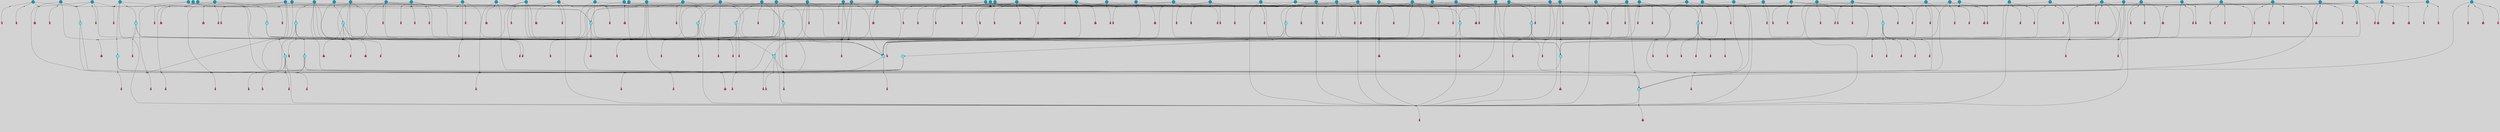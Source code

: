 // File exported with GEGELATI v1.3.1
// On the 2024-04-08 17:39:24
// With the File::TPGGraphDotExporter
digraph{
	graph[pad = "0.212, 0.055" bgcolor = lightgray]
	node[shape=circle style = filled label = ""]
		T3 [fillcolor="#66ddff"]
		T4 [fillcolor="#66ddff"]
		T7 [fillcolor="#66ddff"]
		T9 [fillcolor="#66ddff"]
		T11 [fillcolor="#66ddff"]
		T24 [fillcolor="#66ddff"]
		T27 [fillcolor="#66ddff"]
		T54 [fillcolor="#66ddff"]
		T59 [fillcolor="#66ddff"]
		T82 [fillcolor="#1199bb"]
		T90 [fillcolor="#1199bb"]
		T95 [fillcolor="#66ddff"]
		T96 [fillcolor="#66ddff"]
		T102 [fillcolor="#1199bb"]
		T106 [fillcolor="#1199bb"]
		T111 [fillcolor="#66ddff"]
		T116 [fillcolor="#1199bb"]
		T129 [fillcolor="#66ddff"]
		T131 [fillcolor="#66ddff"]
		T148 [fillcolor="#1199bb"]
		T159 [fillcolor="#1199bb"]
		T160 [fillcolor="#66ddff"]
		T176 [fillcolor="#1199bb"]
		T180 [fillcolor="#1199bb"]
		T184 [fillcolor="#1199bb"]
		T191 [fillcolor="#1199bb"]
		T194 [fillcolor="#1199bb"]
		T195 [fillcolor="#66ddff"]
		T198 [fillcolor="#1199bb"]
		T201 [fillcolor="#1199bb"]
		T202 [fillcolor="#1199bb"]
		T204 [fillcolor="#1199bb"]
		T210 [fillcolor="#1199bb"]
		T211 [fillcolor="#1199bb"]
		T212 [fillcolor="#66ddff"]
		T213 [fillcolor="#1199bb"]
		T214 [fillcolor="#66ddff"]
		T215 [fillcolor="#1199bb"]
		T217 [fillcolor="#1199bb"]
		T219 [fillcolor="#1199bb"]
		T221 [fillcolor="#1199bb"]
		T224 [fillcolor="#1199bb"]
		T226 [fillcolor="#1199bb"]
		T229 [fillcolor="#1199bb"]
		T231 [fillcolor="#1199bb"]
		T232 [fillcolor="#1199bb"]
		T234 [fillcolor="#1199bb"]
		T239 [fillcolor="#66ddff"]
		T240 [fillcolor="#66ddff"]
		T241 [fillcolor="#1199bb"]
		T242 [fillcolor="#66ddff"]
		T244 [fillcolor="#66ddff"]
		T246 [fillcolor="#1199bb"]
		T247 [fillcolor="#1199bb"]
		T248 [fillcolor="#1199bb"]
		T249 [fillcolor="#1199bb"]
		T250 [fillcolor="#1199bb"]
		T253 [fillcolor="#1199bb"]
		T254 [fillcolor="#1199bb"]
		T256 [fillcolor="#1199bb"]
		T258 [fillcolor="#1199bb"]
		T259 [fillcolor="#1199bb"]
		T260 [fillcolor="#1199bb"]
		T261 [fillcolor="#1199bb"]
		T263 [fillcolor="#1199bb"]
		T264 [fillcolor="#1199bb"]
		T265 [fillcolor="#1199bb"]
		T266 [fillcolor="#1199bb"]
		T267 [fillcolor="#1199bb"]
		T269 [fillcolor="#1199bb"]
		T270 [fillcolor="#1199bb"]
		T272 [fillcolor="#1199bb"]
		T274 [fillcolor="#1199bb"]
		T275 [fillcolor="#1199bb"]
		T276 [fillcolor="#1199bb"]
		T277 [fillcolor="#1199bb"]
		T278 [fillcolor="#1199bb"]
		T279 [fillcolor="#1199bb"]
		T280 [fillcolor="#1199bb"]
		T281 [fillcolor="#1199bb"]
		T282 [fillcolor="#1199bb"]
		T192 [fillcolor="#1199bb"]
		T283 [fillcolor="#1199bb"]
		T284 [fillcolor="#1199bb"]
		T285 [fillcolor="#1199bb"]
		T286 [fillcolor="#1199bb"]
		T287 [fillcolor="#1199bb"]
		T288 [fillcolor="#1199bb"]
		T289 [fillcolor="#1199bb"]
		T290 [fillcolor="#1199bb"]
		T291 [fillcolor="#1199bb"]
		T292 [fillcolor="#1199bb"]
		T293 [fillcolor="#1199bb"]
		T294 [fillcolor="#1199bb"]
		T295 [fillcolor="#1199bb"]
		T296 [fillcolor="#1199bb"]
		T297 [fillcolor="#1199bb"]
		T298 [fillcolor="#1199bb"]
		T299 [fillcolor="#1199bb"]
		T300 [fillcolor="#1199bb"]
		T301 [fillcolor="#1199bb"]
		P1249 [fillcolor="#cccccc" shape=point] //6|
		I1249 [shape=box style=invis label="6|1&2|6#1|7&#92;n10|7&2|0#1|5&#92;n9|4&0|1#2|2&#92;n8|6&0|0#1|0&#92;n"]
		P1249 -> I1249[style=invis]
		A1091 [fillcolor="#ff3366" shape=box margin=0.03 width=0 height=0 label="3"]
		T3 -> P1249 -> A1091
		P1250 [fillcolor="#cccccc" shape=point] //3|
		I1250 [shape=box style=invis label="7|6&2|4#0|2&#92;n10|3&2|7#1|4&#92;n11|6&0|4#0|1&#92;n7|1&0|0#2|6&#92;n7|6&0|3#2|6&#92;n4|0&2|6#0|1&#92;n4|4&2|5#0|2&#92;n4|6&0|4#2|7&#92;n10|0&2|3#1|5&#92;n2|6&0|5#0|2&#92;n1|0&2|3#0|7&#92;n1|6&2|0#0|5&#92;n6|2&0|1#0|7&#92;n9|2&0|3#2|7&#92;n5|3&0|6#0|6&#92;n1|7&2|5#2|3&#92;n8|1&2|7#0|6&#92;n1|0&2|5#2|1&#92;n7|1&2|2#2|5&#92;n7|4&2|6#0|3&#92;n"]
		P1250 -> I1250[style=invis]
		A1092 [fillcolor="#ff3366" shape=box margin=0.03 width=0 height=0 label="4"]
		T3 -> P1250 -> A1092
		P1251 [fillcolor="#cccccc" shape=point] //7|
		I1251 [shape=box style=invis label="0|2&2|4#2|6&#92;n5|3&0|6#0|1&#92;n4|7&2|6#0|5&#92;n7|6&0|7#0|5&#92;n10|7&2|2#1|1&#92;n"]
		P1251 -> I1251[style=invis]
		A1093 [fillcolor="#ff3366" shape=box margin=0.03 width=0 height=0 label="4"]
		T4 -> P1251 -> A1093
		P1252 [fillcolor="#cccccc" shape=point] //0|
		I1252 [shape=box style=invis label="2|5&0|1#0|6&#92;n6|1&2|2#2|7&#92;n8|0&0|3#1|4&#92;n4|3&2|5#2|4&#92;n8|1&2|4#0|0&#92;n6|6&0|1#2|6&#92;n11|7&2|4#2|5&#92;n6|2&2|4#0|2&#92;n8|5&2|4#2|4&#92;n2|1&2|1#2|2&#92;n2|7&2|5#2|6&#92;n9|7&0|5#0|4&#92;n1|2&0|5#2|6&#92;n4|2&2|3#2|7&#92;n3|3&2|1#0|2&#92;n"]
		P1252 -> I1252[style=invis]
		A1094 [fillcolor="#ff3366" shape=box margin=0.03 width=0 height=0 label="5"]
		T4 -> P1252 -> A1094
		P1253 [fillcolor="#cccccc" shape=point] //-3|
		I1253 [shape=box style=invis label="1|6&2|7#0|7&#92;n10|2&0|7#1|3&#92;n9|6&2|7#2|2&#92;n5|3&0|7#0|7&#92;n1|6&2|3#0|0&#92;n2|3&2|3#2|2&#92;n5|1&2|6#0|6&#92;n"]
		P1253 -> I1253[style=invis]
		A1095 [fillcolor="#ff3366" shape=box margin=0.03 width=0 height=0 label="7"]
		T7 -> P1253 -> A1095
		P1254 [fillcolor="#cccccc" shape=point] //5|
		I1254 [shape=box style=invis label="0|5&2|3#0|1&#92;n0|6&2|1#2|4&#92;n6|2&2|6#0|7&#92;n7|4&0|3#0|1&#92;n5|4&0|7#1|6&#92;n9|1&0|5#2|2&#92;n6|3&2|3#1|7&#92;n11|7&2|4#1|6&#92;n2|5&0|1#0|0&#92;n4|7&0|0#0|2&#92;n6|2&0|6#0|0&#92;n2|1&2|6#2|4&#92;n10|0&2|0#1|0&#92;n6|6&2|4#0|6&#92;n"]
		P1254 -> I1254[style=invis]
		A1096 [fillcolor="#ff3366" shape=box margin=0.03 width=0 height=0 label="8"]
		T7 -> P1254 -> A1096
		P1255 [fillcolor="#cccccc" shape=point] //-6|
		I1255 [shape=box style=invis label="11|1&0|7#2|0&#92;n10|4&0|1#1|0&#92;n4|3&2|4#2|1&#92;n0|5&2|0#0|0&#92;n6|1&0|0#0|3&#92;n8|2&2|0#0|4&#92;n11|4&2|0#1|6&#92;n7|0&2|6#2|3&#92;n5|3&2|6#2|0&#92;n2|0&2|0#0|4&#92;n"]
		P1255 -> I1255[style=invis]
		A1097 [fillcolor="#ff3366" shape=box margin=0.03 width=0 height=0 label="9"]
		T9 -> P1255 -> A1097
		P1256 [fillcolor="#cccccc" shape=point] //2|
		I1256 [shape=box style=invis label="6|3&2|7#1|4&#92;n8|6&0|0#2|5&#92;n2|1&0|2#0|3&#92;n8|7&0|6#0|4&#92;n2|1&2|0#0|1&#92;n0|0&2|2#2|3&#92;n6|6&0|7#2|1&#92;n6|1&0|7#2|6&#92;n5|4&2|7#0|4&#92;n0|3&0|4#2|0&#92;n11|0&2|0#2|5&#92;n4|5&2|5#2|4&#92;n5|7&0|6#0|4&#92;n9|7&2|5#0|3&#92;n5|4&2|1#0|3&#92;n5|3&0|1#1|7&#92;n0|4&0|3#2|5&#92;n"]
		P1256 -> I1256[style=invis]
		A1098 [fillcolor="#ff3366" shape=box margin=0.03 width=0 height=0 label="10"]
		T9 -> P1256 -> A1098
		P1257 [fillcolor="#cccccc" shape=point] //6|
		I1257 [shape=box style=invis label="3|0&2|7#2|2&#92;n3|2&0|4#2|5&#92;n5|1&0|2#1|0&#92;n8|7&0|1#2|0&#92;n8|5&0|3#0|6&#92;n0|2&0|2#2|3&#92;n1|5&2|5#0|5&#92;n5|6&0|6#0|7&#92;n6|7&0|0#2|6&#92;n1|2&2|3#0|0&#92;n7|7&2|3#0|4&#92;n0|7&2|7#0|6&#92;n1|0&2|2#2|7&#92;n4|4&0|1#0|0&#92;n"]
		P1257 -> I1257[style=invis]
		A1099 [fillcolor="#ff3366" shape=box margin=0.03 width=0 height=0 label="11"]
		T11 -> P1257 -> A1099
		P1258 [fillcolor="#cccccc" shape=point] //-4|
		I1258 [shape=box style=invis label="4|1&0|4#2|6&#92;n1|2&2|2#2|0&#92;n1|2&2|0#0|6&#92;n8|4&2|3#2|5&#92;n5|5&2|1#1|0&#92;n"]
		P1258 -> I1258[style=invis]
		A1100 [fillcolor="#ff3366" shape=box margin=0.03 width=0 height=0 label="12"]
		T11 -> P1258 -> A1100
		P1259 [fillcolor="#cccccc" shape=point] //-3|
		I1259 [shape=box style=invis label="8|1&2|3#0|5&#92;n0|6&0|5#0|5&#92;n3|7&2|1#0|6&#92;n3|5&0|1#0|0&#92;n9|5&2|0#0|4&#92;n3|5&0|2#0|3&#92;n10|6&2|4#1|0&#92;n9|4&2|7#2|6&#92;n1|7&2|5#2|2&#92;n"]
		P1259 -> I1259[style=invis]
		A1101 [fillcolor="#ff3366" shape=box margin=0.03 width=0 height=0 label="5"]
		T4 -> P1259 -> A1101
		P1260 [fillcolor="#cccccc" shape=point] //1|
		I1260 [shape=box style=invis label="5|1&0|6#2|7&#92;n2|4&0|4#2|2&#92;n0|6&0|5#0|4&#92;n10|6&2|5#1|6&#92;n9|3&0|1#1|7&#92;n10|3&2|2#1|0&#92;n5|0&0|0#2|1&#92;n11|3&2|3#1|5&#92;n10|3&0|1#1|0&#92;n2|4&0|1#0|1&#92;n0|2&0|3#2|4&#92;n9|2&2|1#2|5&#92;n11|7&2|6#2|6&#92;n"]
		P1260 -> I1260[style=invis]
		T24 -> P1260 -> T7
		P1261 [fillcolor="#cccccc" shape=point] //5|
		I1261 [shape=box style=invis label="3|0&2|0#0|1&#92;n3|0&0|7#0|1&#92;n5|3&0|2#2|6&#92;n4|4&2|4#2|6&#92;n11|2&0|7#1|6&#92;n2|7&2|2#2|5&#92;n9|3&2|6#2|7&#92;n7|7&0|0#0|4&#92;n6|1&2|4#2|3&#92;n5|4&2|0#1|6&#92;n1|3&0|7#0|4&#92;n"]
		P1261 -> I1261[style=invis]
		A1102 [fillcolor="#ff3366" shape=box margin=0.03 width=0 height=0 label="7"]
		T24 -> P1261 -> A1102
		P1262 [fillcolor="#cccccc" shape=point] //-2|
		I1262 [shape=box style=invis label="4|1&0|4#0|3&#92;n4|2&0|5#2|0&#92;n5|5&2|6#0|5&#92;n1|4&0|1#0|2&#92;n6|3&2|7#1|5&#92;n0|4&2|0#0|3&#92;n8|5&2|5#1|2&#92;n10|7&2|7#1|1&#92;n3|4&0|0#2|1&#92;n3|6&2|5#2|5&#92;n8|3&0|1#0|7&#92;n10|0&2|7#1|3&#92;n4|1&2|4#0|1&#92;n9|3&2|0#0|4&#92;n3|6&2|0#0|4&#92;n1|2&0|6#2|1&#92;n4|0&2|1#2|2&#92;n"]
		P1262 -> I1262[style=invis]
		A1103 [fillcolor="#ff3366" shape=box margin=0.03 width=0 height=0 label="14"]
		T24 -> P1262 -> A1103
		P1263 [fillcolor="#cccccc" shape=point] //2|
		I1263 [shape=box style=invis label="9|1&2|3#0|1&#92;n5|2&2|0#2|4&#92;n3|6&2|5#2|7&#92;n7|0&2|5#0|4&#92;n1|2&0|3#0|5&#92;n7|3&2|7#0|0&#92;n"]
		P1263 -> I1263[style=invis]
		A1104 [fillcolor="#ff3366" shape=box margin=0.03 width=0 height=0 label="2"]
		T27 -> P1263 -> A1104
		P1264 [fillcolor="#cccccc" shape=point] //-6|
		I1264 [shape=box style=invis label="7|5&0|4#0|4&#92;n11|0&2|5#2|1&#92;n"]
		P1264 -> I1264[style=invis]
		A1105 [fillcolor="#ff3366" shape=box margin=0.03 width=0 height=0 label="3"]
		T27 -> P1264 -> A1105
		T27 -> P1250
		T27 -> P1252
		P1265 [fillcolor="#cccccc" shape=point] //0|
		I1265 [shape=box style=invis label="4|0&0|3#2|7&#92;n10|2&0|3#1|7&#92;n3|5&0|2#0|3&#92;n4|5&0|0#2|1&#92;n10|7&2|0#1|2&#92;n5|3&2|3#1|6&#92;n9|5&2|0#0|4&#92;n5|4&2|7#0|2&#92;n10|3&2|7#1|4&#92;n7|2&0|1#2|6&#92;n8|6&0|5#0|5&#92;n8|7&2|3#0|5&#92;n2|6&2|4#0|0&#92;n"]
		P1265 -> I1265[style=invis]
		A1106 [fillcolor="#ff3366" shape=box margin=0.03 width=0 height=0 label="5"]
		T27 -> P1265 -> A1106
		P1266 [fillcolor="#cccccc" shape=point] //8|
		I1266 [shape=box style=invis label="9|0&0|1#2|0&#92;n10|1&2|5#1|4&#92;n8|2&2|6#0|4&#92;n2|4&2|5#2|3&#92;n4|2&2|2#0|2&#92;n7|5&0|2#0|0&#92;n8|2&2|1#1|3&#92;n8|7&0|7#2|1&#92;n1|1&0|0#0|7&#92;n5|6&2|5#1|0&#92;n6|6&2|5#0|0&#92;n11|4&0|3#2|6&#92;n4|2&2|4#0|7&#92;n5|6&0|1#2|0&#92;n11|3&0|2#0|7&#92;n"]
		P1266 -> I1266[style=invis]
		A1107 [fillcolor="#ff3366" shape=box margin=0.03 width=0 height=0 label="6"]
		T54 -> P1266 -> A1107
		T54 -> P1261
		P1267 [fillcolor="#cccccc" shape=point] //-10|
		I1267 [shape=box style=invis label="3|6&0|0#0|4&#92;n4|1&2|4#0|1&#92;n5|1&0|1#0|4&#92;n5|5&2|6#0|5&#92;n6|5&0|6#0|3&#92;n11|1&2|0#0|1&#92;n0|7&2|0#0|3&#92;n1|2&0|6#0|1&#92;n8|0&0|4#2|0&#92;n0|4&0|7#2|7&#92;n7|0&2|7#1|3&#92;n3|1&0|5#2|5&#92;n5|1&0|4#0|3&#92;n2|2&0|2#0|0&#92;n8|3&0|1#0|7&#92;n3|0&0|3#0|5&#92;n7|2&0|5#2|0&#92;n6|3&2|7#1|5&#92;n4|7&2|7#2|1&#92;n"]
		P1267 -> I1267[style=invis]
		A1108 [fillcolor="#ff3366" shape=box margin=0.03 width=0 height=0 label="14"]
		T54 -> P1267 -> A1108
		T54 -> P1254
		P1268 [fillcolor="#cccccc" shape=point] //8|
		I1268 [shape=box style=invis label="9|0&0|1#2|0&#92;n10|1&2|5#1|4&#92;n8|2&2|6#0|4&#92;n4|5&0|3#0|1&#92;n2|4&2|5#2|3&#92;n4|2&2|2#0|2&#92;n7|5&0|2#0|0&#92;n8|2&2|1#1|3&#92;n8|7&0|7#2|1&#92;n1|1&0|0#0|7&#92;n5|6&2|5#1|0&#92;n6|3&2|5#0|0&#92;n11|4&0|3#2|6&#92;n1|2&2|4#0|7&#92;n5|6&0|1#2|0&#92;n11|3&0|2#0|7&#92;n"]
		P1268 -> I1268[style=invis]
		A1109 [fillcolor="#ff3366" shape=box margin=0.03 width=0 height=0 label="6"]
		T59 -> P1268 -> A1109
		T59 -> P1261
		T59 -> P1255
		T59 -> P1261
		P1269 [fillcolor="#cccccc" shape=point] //6|
		I1269 [shape=box style=invis label="7|0&2|5#1|2&#92;n10|6&2|1#1|3&#92;n7|5&0|2#0|7&#92;n10|7&0|1#1|5&#92;n4|6&2|5#0|5&#92;n4|4&0|7#2|7&#92;n"]
		P1269 -> I1269[style=invis]
		A1110 [fillcolor="#ff3366" shape=box margin=0.03 width=0 height=0 label="7"]
		T82 -> P1269 -> A1110
		P1270 [fillcolor="#cccccc" shape=point] //6|
		I1270 [shape=box style=invis label="0|5&2|3#0|1&#92;n0|6&2|1#2|4&#92;n9|1&0|5#2|2&#92;n7|4&0|3#0|1&#92;n5|4&0|7#1|6&#92;n2|5&0|1#0|0&#92;n6|3&2|3#1|7&#92;n11|7&2|4#1|6&#92;n6|2&2|6#0|1&#92;n4|7&0|0#0|2&#92;n6|2&0|6#0|0&#92;n9|1&2|6#2|4&#92;n10|0&2|0#1|0&#92;n6|6&2|4#0|6&#92;n"]
		P1270 -> I1270[style=invis]
		A1111 [fillcolor="#ff3366" shape=box margin=0.03 width=0 height=0 label="8"]
		T82 -> P1270 -> A1111
		T82 -> P1255
		P1271 [fillcolor="#cccccc" shape=point] //-2|
		I1271 [shape=box style=invis label="8|4&2|1#2|5&#92;n4|1&0|7#2|1&#92;n5|7&2|3#2|2&#92;n10|4&2|5#1|7&#92;n10|0&2|6#1|3&#92;n4|5&2|7#0|6&#92;n9|5&2|4#0|4&#92;n2|4&0|5#0|7&#92;n11|1&2|4#2|6&#92;n5|6&0|7#1|2&#92;n2|7&2|7#2|6&#92;n5|2&0|5#1|5&#92;n3|0&0|6#0|2&#92;n4|0&0|4#2|4&#92;n4|4&2|6#0|7&#92;n10|6&2|0#1|4&#92;n9|7&0|3#1|4&#92;n1|4&2|6#0|3&#92;n11|5&2|6#0|3&#92;n0|3&0|5#0|1&#92;n"]
		P1271 -> I1271[style=invis]
		A1112 [fillcolor="#ff3366" shape=box margin=0.03 width=0 height=0 label="13"]
		T90 -> P1271 -> A1112
		P1272 [fillcolor="#cccccc" shape=point] //4|
		I1272 [shape=box style=invis label="7|1&2|6#1|3&#92;n10|1&0|3#1|6&#92;n8|5&2|3#2|1&#92;n11|5&0|0#2|6&#92;n4|1&0|6#0|0&#92;n11|1&0|2#0|3&#92;n2|0&2|1#0|7&#92;n"]
		P1272 -> I1272[style=invis]
		A1113 [fillcolor="#ff3366" shape=box margin=0.03 width=0 height=0 label="2"]
		T90 -> P1272 -> A1113
		P1273 [fillcolor="#cccccc" shape=point] //7|
		I1273 [shape=box style=invis label="10|3&0|1#1|4&#92;n4|6&0|0#0|2&#92;n4|5&0|6#0|0&#92;n4|3&0|6#2|1&#92;n7|0&0|3#1|2&#92;n4|7&0|6#0|5&#92;n7|6&0|7#0|6&#92;n6|6&0|0#0|3&#92;n11|1&0|4#2|5&#92;n10|2&0|3#1|2&#92;n"]
		P1273 -> I1273[style=invis]
		A1114 [fillcolor="#ff3366" shape=box margin=0.03 width=0 height=0 label="4"]
		T90 -> P1273 -> A1114
		T90 -> P1259
		P1274 [fillcolor="#cccccc" shape=point] //-7|
		I1274 [shape=box style=invis label="3|0&2|0#0|1&#92;n1|1&0|2#0|4&#92;n11|2&0|7#1|6&#92;n9|7&0|0#0|4&#92;n3|0&0|7#0|1&#92;n9|3&2|6#2|7&#92;n5|3&0|2#2|6&#92;n6|1&2|4#2|3&#92;n5|4&2|0#1|6&#92;n1|3&0|7#0|7&#92;n"]
		P1274 -> I1274[style=invis]
		A1115 [fillcolor="#ff3366" shape=box margin=0.03 width=0 height=0 label="7"]
		T90 -> P1274 -> A1115
		P1275 [fillcolor="#cccccc" shape=point] //4|
		I1275 [shape=box style=invis label="4|3&0|6#0|3&#92;n5|7&2|3#2|2&#92;n5|6&0|7#1|2&#92;n1|4&2|6#0|3&#92;n8|4&2|1#2|5&#92;n9|5&2|4#1|4&#92;n2|4&0|5#0|7&#92;n10|0&0|6#1|3&#92;n3|0&0|6#0|2&#92;n2|7&2|7#2|6&#92;n5|2&0|5#1|5&#92;n10|4&2|5#1|7&#92;n4|0&0|4#2|4&#92;n11|1&0|4#2|6&#92;n10|6&2|0#1|4&#92;n9|7&0|3#1|4&#92;n4|5&2|7#0|6&#92;n11|5&2|6#2|3&#92;n0|3&0|5#0|1&#92;n"]
		P1275 -> I1275[style=invis]
		A1116 [fillcolor="#ff3366" shape=box margin=0.03 width=0 height=0 label="13"]
		T95 -> P1275 -> A1116
		P1276 [fillcolor="#cccccc" shape=point] //8|
		I1276 [shape=box style=invis label="9|7&0|5#2|5&#92;n3|3&2|3#0|2&#92;n9|5&2|2#1|0&#92;n2|3&0|6#0|3&#92;n4|4&2|5#2|7&#92;n11|3&2|0#1|5&#92;n6|6&2|1#2|2&#92;n4|6&0|1#2|2&#92;n2|5&2|7#2|2&#92;n7|7&2|2#2|3&#92;n6|5&0|3#2|6&#92;n6|7&0|6#0|2&#92;n"]
		P1276 -> I1276[style=invis]
		A1117 [fillcolor="#ff3366" shape=box margin=0.03 width=0 height=0 label="14"]
		T95 -> P1276 -> A1117
		P1277 [fillcolor="#cccccc" shape=point] //2|
		I1277 [shape=box style=invis label="4|1&0|4#2|6&#92;n5|5&2|1#1|0&#92;n1|0&2|0#0|6&#92;n8|4&2|3#2|5&#92;n"]
		P1277 -> I1277[style=invis]
		T95 -> P1277 -> T11
		P1278 [fillcolor="#cccccc" shape=point] //-9|
		I1278 [shape=box style=invis label="2|0&2|0#2|1&#92;n4|4&2|4#2|6&#92;n9|1&0|3#1|7&#92;n5|3&0|2#2|6&#92;n2|7&2|2#2|5&#92;n5|4&2|0#1|6&#92;n3|0&0|7#0|1&#92;n1|3&0|7#0|4&#92;n11|6&2|2#0|7&#92;n7|7&0|0#0|4&#92;n11|0&0|7#1|6&#92;n9|3&2|6#2|7&#92;n"]
		P1278 -> I1278[style=invis]
		A1118 [fillcolor="#ff3366" shape=box margin=0.03 width=0 height=0 label="7"]
		T95 -> P1278 -> A1118
		P1279 [fillcolor="#cccccc" shape=point] //-8|
		I1279 [shape=box style=invis label="7|5&0|4#2|4&#92;n"]
		P1279 -> I1279[style=invis]
		A1119 [fillcolor="#ff3366" shape=box margin=0.03 width=0 height=0 label="3"]
		T95 -> P1279 -> A1119
		T96 -> P1270
		P1280 [fillcolor="#cccccc" shape=point] //5|
		I1280 [shape=box style=invis label="10|4&0|1#1|0&#92;n4|3&2|4#2|1&#92;n2|0&2|0#0|4&#92;n6|1&0|0#0|3&#92;n8|2&2|0#0|4&#92;n0|0&0|0#0|0&#92;n11|4&2|0#1|6&#92;n7|0&2|6#2|3&#92;n5|3&2|6#2|0&#92;n0|0&2|0#0|0&#92;n"]
		P1280 -> I1280[style=invis]
		A1120 [fillcolor="#ff3366" shape=box margin=0.03 width=0 height=0 label="9"]
		T96 -> P1280 -> A1120
		T96 -> P1249
		P1281 [fillcolor="#cccccc" shape=point] //1|
		I1281 [shape=box style=invis label="5|4&0|7#1|6&#92;n0|6&2|1#2|4&#92;n7|4&0|3#0|1&#92;n0|5&2|3#0|1&#92;n9|1&0|5#2|2&#92;n6|3&2|3#1|7&#92;n11|7&2|4#1|6&#92;n2|5&0|1#0|0&#92;n7|5&2|3#1|1&#92;n4|7&0|0#0|2&#92;n6|2&0|6#0|0&#92;n2|1&2|6#2|4&#92;n10|0&2|7#1|0&#92;n6|6&2|4#0|6&#92;n"]
		P1281 -> I1281[style=invis]
		A1121 [fillcolor="#ff3366" shape=box margin=0.03 width=0 height=0 label="8"]
		T96 -> P1281 -> A1121
		T96 -> P1259
		P1282 [fillcolor="#cccccc" shape=point] //7|
		I1282 [shape=box style=invis label="3|3&2|7#0|4&#92;n4|3&2|6#0|3&#92;n8|4&0|6#1|2&#92;n5|6&2|3#0|4&#92;n0|7&2|1#0|5&#92;n8|7&2|2#2|5&#92;n9|1&0|0#1|0&#92;n10|1&2|1#1|4&#92;n10|5&0|6#1|7&#92;n5|2&2|3#0|4&#92;n2|0&2|6#2|7&#92;n1|7&0|1#0|7&#92;n"]
		P1282 -> I1282[style=invis]
		A1122 [fillcolor="#ff3366" shape=box margin=0.03 width=0 height=0 label="2"]
		T102 -> P1282 -> A1122
		T102 -> P1279
		P1283 [fillcolor="#cccccc" shape=point] //8|
		I1283 [shape=box style=invis label="7|0&0|2#1|4&#92;n8|1&2|3#0|5&#92;n0|6&0|5#0|5&#92;n3|7&2|1#0|6&#92;n9|4&2|7#1|6&#92;n1|7&2|5#2|2&#92;n8|5&2|0#0|3&#92;n0|2&0|2#0|0&#92;n3|5&0|2#0|3&#92;n"]
		P1283 -> I1283[style=invis]
		A1123 [fillcolor="#ff3366" shape=box margin=0.03 width=0 height=0 label="5"]
		T102 -> P1283 -> A1123
		P1284 [fillcolor="#cccccc" shape=point] //-2|
		I1284 [shape=box style=invis label="11|7&2|0#1|7&#92;n4|3&0|1#2|5&#92;n0|4&2|4#2|7&#92;n1|6&0|0#0|4&#92;n4|0&0|0#0|5&#92;n0|6&2|3#2|0&#92;n9|6&2|5#1|3&#92;n0|7&2|1#2|5&#92;n4|4&0|5#0|1&#92;n10|4&0|0#1|0&#92;n"]
		P1284 -> I1284[style=invis]
		A1124 [fillcolor="#ff3366" shape=box margin=0.03 width=0 height=0 label="12"]
		T106 -> P1284 -> A1124
		P1285 [fillcolor="#cccccc" shape=point] //-1|
		I1285 [shape=box style=invis label="1|7&2|1#0|6&#92;n8|1&2|3#0|5&#92;n10|6&2|7#1|0&#92;n1|7&2|5#0|2&#92;n0|3&0|3#2|2&#92;n3|5&0|1#0|0&#92;n3|5&0|2#0|3&#92;n1|5&2|0#0|4&#92;n5|7&2|2#2|5&#92;n4|0&2|3#0|3&#92;n"]
		P1285 -> I1285[style=invis]
		T106 -> P1285 -> T3
		T106 -> P1250
		P1286 [fillcolor="#cccccc" shape=point] //-9|
		I1286 [shape=box style=invis label="10|2&0|7#1|3&#92;n1|0&2|1#0|1&#92;n5|1&2|7#0|7&#92;n0|6&2|7#2|2&#92;n10|3&2|7#1|2&#92;n2|3&2|3#2|2&#92;n"]
		P1286 -> I1286[style=invis]
		A1125 [fillcolor="#ff3366" shape=box margin=0.03 width=0 height=0 label="7"]
		T106 -> P1286 -> A1125
		P1287 [fillcolor="#cccccc" shape=point] //-5|
		I1287 [shape=box style=invis label="0|0&2|3#0|2&#92;n10|5&0|6#1|3&#92;n7|3&0|6#2|3&#92;n3|4&0|6#0|6&#92;n10|5&0|2#1|1&#92;n5|0&0|1#0|3&#92;n6|6&2|5#1|5&#92;n7|4&0|2#1|7&#92;n5|7&0|1#2|5&#92;n1|5&0|0#0|3&#92;n7|5&2|1#2|6&#92;n9|0&0|2#0|0&#92;n4|0&2|4#0|0&#92;n4|6&0|0#2|3&#92;n3|1&0|6#2|5&#92;n7|7&2|1#2|3&#92;n9|4&2|2#0|6&#92;n"]
		P1287 -> I1287[style=invis]
		T111 -> P1287 -> T9
		P1288 [fillcolor="#cccccc" shape=point] //7|
		I1288 [shape=box style=invis label="7|4&2|1#2|0&#92;n4|1&2|4#2|3&#92;n5|0&2|0#2|2&#92;n6|1&2|4#2|6&#92;n"]
		P1288 -> I1288[style=invis]
		A1126 [fillcolor="#ff3366" shape=box margin=0.03 width=0 height=0 label="9"]
		T111 -> P1288 -> A1126
		P1289 [fillcolor="#cccccc" shape=point] //2|
		I1289 [shape=box style=invis label="3|0&2|0#0|1&#92;n11|2&0|7#1|6&#92;n8|7&2|4#0|5&#92;n5|3&0|2#2|6&#92;n4|4&2|4#2|6&#92;n3|0&0|7#0|1&#92;n2|7&2|2#2|5&#92;n9|3&2|6#2|7&#92;n7|7&0|0#0|4&#92;n6|1&2|4#1|3&#92;n5|4&2|0#1|6&#92;n1|3&0|7#0|4&#92;n"]
		P1289 -> I1289[style=invis]
		A1127 [fillcolor="#ff3366" shape=box margin=0.03 width=0 height=0 label="7"]
		T111 -> P1289 -> A1127
		T111 -> P1255
		P1290 [fillcolor="#cccccc" shape=point] //-4|
		I1290 [shape=box style=invis label="9|7&0|0#2|0&#92;n6|6&0|5#2|0&#92;n7|3&0|0#0|4&#92;n3|5&0|3#0|3&#92;n9|1&0|1#1|1&#92;n11|5&2|7#1|5&#92;n1|5&2|5#0|2&#92;n6|0&0|6#2|5&#92;n0|3&2|4#2|5&#92;n1|6&2|5#2|2&#92;n9|5&2|1#2|2&#92;n"]
		P1290 -> I1290[style=invis]
		T116 -> P1290 -> T9
		P1291 [fillcolor="#cccccc" shape=point] //4|
		I1291 [shape=box style=invis label="9|2&0|6#2|1&#92;n11|5&0|1#2|0&#92;n2|4&0|4#2|1&#92;n5|0&2|4#0|2&#92;n"]
		P1291 -> I1291[style=invis]
		A1128 [fillcolor="#ff3366" shape=box margin=0.03 width=0 height=0 label="3"]
		T116 -> P1291 -> A1128
		P1292 [fillcolor="#cccccc" shape=point] //-2|
		I1292 [shape=box style=invis label="5|2&2|0#2|4&#92;n9|1&2|3#0|1&#92;n3|6&2|5#2|7&#92;n7|0&2|1#0|4&#92;n1|2&0|3#0|5&#92;n7|3&2|7#0|0&#92;n"]
		P1292 -> I1292[style=invis]
		A1129 [fillcolor="#ff3366" shape=box margin=0.03 width=0 height=0 label="2"]
		T116 -> P1292 -> A1129
		T116 -> P1250
		T116 -> P1265
		T129 -> P1266
		T129 -> P1261
		P1293 [fillcolor="#cccccc" shape=point] //10|
		I1293 [shape=box style=invis label="4|5&2|7#2|1&#92;n1|7&2|3#0|6&#92;n3|5&2|2#0|3&#92;n10|3&0|7#1|4&#92;n7|1&0|4#2|6&#92;n10|2&0|3#1|7&#92;n9|5&2|0#0|4&#92;n4|0&0|3#2|7&#92;n11|4&2|6#1|2&#92;n5|4&2|7#0|2&#92;n2|6&2|4#0|0&#92;n6|5&0|7#2|1&#92;n5|3&2|3#1|6&#92;n10|7&2|0#1|2&#92;n"]
		P1293 -> I1293[style=invis]
		A1130 [fillcolor="#ff3366" shape=box margin=0.03 width=0 height=0 label="5"]
		T129 -> P1293 -> A1130
		P1294 [fillcolor="#cccccc" shape=point] //5|
		I1294 [shape=box style=invis label="9|4&2|3#1|3&#92;n0|4&2|4#0|5&#92;n6|1&2|6#2|5&#92;n4|0&0|5#2|0&#92;n"]
		P1294 -> I1294[style=invis]
		A1131 [fillcolor="#ff3366" shape=box margin=0.03 width=0 height=0 label="7"]
		T129 -> P1294 -> A1131
		P1295 [fillcolor="#cccccc" shape=point] //6|
		I1295 [shape=box style=invis label="9|4&2|7#0|6&#92;n8|4&0|1#1|0&#92;n1|3&0|0#2|1&#92;n2|4&0|6#2|2&#92;n5|1&2|5#0|7&#92;n3|0&0|3#2|6&#92;n2|2&2|6#0|2&#92;n8|4&0|4#2|2&#92;n5|1&2|4#0|3&#92;n9|4&0|6#0|6&#92;n5|0&2|2#1|5&#92;n11|7&0|0#1|1&#92;n0|4&0|3#0|3&#92;n7|7&2|4#2|5&#92;n1|5&0|1#2|1&#92;n"]
		P1295 -> I1295[style=invis]
		A1132 [fillcolor="#ff3366" shape=box margin=0.03 width=0 height=0 label="1"]
		T129 -> P1295 -> A1132
		P1296 [fillcolor="#cccccc" shape=point] //6|
		I1296 [shape=box style=invis label="10|4&2|6#1|2&#92;n8|4&0|1#1|0&#92;n0|4&2|6#0|0&#92;n8|4&2|5#2|1&#92;n7|5&2|5#1|0&#92;n3|6&0|6#2|2&#92;n1|7&0|7#0|5&#92;n2|0&0|7#2|4&#92;n2|6&2|2#0|0&#92;n0|7&2|7#0|7&#92;n11|6&0|4#2|2&#92;n5|5&0|0#0|1&#92;n10|1&0|0#1|0&#92;n7|3&0|1#2|5&#92;n9|2&2|7#1|5&#92;n9|4&2|6#2|7&#92;n1|6&2|4#2|2&#92;n3|3&2|2#0|7&#92;n1|6&2|0#0|0&#92;n6|4&2|6#1|0&#92;n"]
		P1296 -> I1296[style=invis]
		A1133 [fillcolor="#ff3366" shape=box margin=0.03 width=0 height=0 label="1"]
		T131 -> P1296 -> A1133
		P1297 [fillcolor="#cccccc" shape=point] //9|
		I1297 [shape=box style=invis label="11|0&2|0#1|1&#92;n3|6&0|6#0|0&#92;n1|4&0|0#2|4&#92;n7|5&2|2#1|3&#92;n11|7&2|6#1|7&#92;n5|2&0|6#1|5&#92;n9|5&0|6#0|3&#92;n2|2&2|7#0|5&#92;n9|3&2|2#2|0&#92;n11|0&2|7#0|1&#92;n1|1&2|0#0|1&#92;n6|6&0|6#1|2&#92;n9|7&0|1#0|3&#92;n2|0&2|4#2|5&#92;n2|4&2|2#0|0&#92;n6|1&2|1#1|7&#92;n10|7&2|5#1|6&#92;n11|5&2|7#2|4&#92;n"]
		P1297 -> I1297[style=invis]
		A1134 [fillcolor="#ff3366" shape=box margin=0.03 width=0 height=0 label="1"]
		T131 -> P1297 -> A1134
		T131 -> P1264
		P1298 [fillcolor="#cccccc" shape=point] //5|
		I1298 [shape=box style=invis label="3|0&0|0#0|1&#92;n5|6&0|4#0|3&#92;n4|4&2|4#2|6&#92;n11|2&0|7#1|6&#92;n2|7&2|2#2|5&#92;n9|3&2|6#2|7&#92;n7|7&0|0#0|4&#92;n6|1&2|4#2|3&#92;n5|4&2|0#1|6&#92;n5|3&0|2#2|6&#92;n1|3&0|7#0|4&#92;n"]
		P1298 -> I1298[style=invis]
		A1135 [fillcolor="#ff3366" shape=box margin=0.03 width=0 height=0 label="7"]
		T131 -> P1298 -> A1135
		T131 -> P1294
		P1299 [fillcolor="#cccccc" shape=point] //-1|
		I1299 [shape=box style=invis label="11|7&2|0#1|7&#92;n1|5&2|4#2|4&#92;n4|3&0|1#0|5&#92;n1|6&0|0#0|4&#92;n8|6&2|4#0|0&#92;n4|0&0|0#0|5&#92;n10|4&2|0#1|0&#92;n9|6&2|5#1|3&#92;n0|7&2|1#0|5&#92;n0|6&2|3#2|0&#92;n4|4&0|5#0|1&#92;n"]
		P1299 -> I1299[style=invis]
		A1136 [fillcolor="#ff3366" shape=box margin=0.03 width=0 height=0 label="12"]
		T148 -> P1299 -> A1136
		P1300 [fillcolor="#cccccc" shape=point] //1|
		I1300 [shape=box style=invis label="2|2&2|3#0|2&#92;n2|2&0|5#2|5&#92;n8|4&0|1#1|0&#92;n9|7&0|6#0|3&#92;n5|1&2|2#0|7&#92;n10|7&0|7#1|3&#92;n7|7&2|4#2|5&#92;n5|5&0|2#2|1&#92;n2|6&2|2#0|0&#92;n9|3&2|2#2|0&#92;n0|6&0|6#2|2&#92;n7|7&0|1#2|3&#92;n3|6&0|1#0|5&#92;n1|5&0|1#2|7&#92;n"]
		P1300 -> I1300[style=invis]
		A1137 [fillcolor="#ff3366" shape=box margin=0.03 width=0 height=0 label="1"]
		T148 -> P1300 -> A1137
		P1301 [fillcolor="#cccccc" shape=point] //-9|
		I1301 [shape=box style=invis label="4|7&2|6#0|5&#92;n11|3&0|2#2|6&#92;n10|2&2|4#1|6&#92;n3|0&2|6#2|7&#92;n4|3&0|5#0|7&#92;n2|3&0|7#0|7&#92;n10|6&0|7#1|5&#92;n10|1&2|2#1|1&#92;n1|7&0|3#2|6&#92;n"]
		P1301 -> I1301[style=invis]
		A1138 [fillcolor="#ff3366" shape=box margin=0.03 width=0 height=0 label="4"]
		T148 -> P1301 -> A1138
		P1302 [fillcolor="#cccccc" shape=point] //7|
		I1302 [shape=box style=invis label="7|2&0|4#1|3&#92;n7|7&0|0#0|4&#92;n4|4&2|4#2|6&#92;n2|3&2|2#2|5&#92;n8|0&0|2#2|1&#92;n9|3&2|6#2|7&#92;n6|4&2|4#2|3&#92;n3|3&2|0#0|1&#92;n6|4&2|0#1|6&#92;n5|3&0|7#0|4&#92;n"]
		P1302 -> I1302[style=invis]
		A1139 [fillcolor="#ff3366" shape=box margin=0.03 width=0 height=0 label="7"]
		T148 -> P1302 -> A1139
		P1303 [fillcolor="#cccccc" shape=point] //-6|
		I1303 [shape=box style=invis label="9|0&2|0#0|1&#92;n3|2&0|2#0|3&#92;n5|4&0|5#1|7&#92;n2|1&0|4#0|3&#92;n9|2&2|0#2|4&#92;n7|6&0|4#0|2&#92;n2|3&0|6#2|6&#92;n1|2&0|3#2|0&#92;n"]
		P1303 -> I1303[style=invis]
		T148 -> P1303 -> T54
		P1304 [fillcolor="#cccccc" shape=point] //7|
		I1304 [shape=box style=invis label="7|0&2|1#2|0&#92;n9|7&2|1#1|7&#92;n8|2&0|1#1|0&#92;n6|6&0|2#1|1&#92;n2|2&0|5#0|0&#92;n5|7&0|0#2|1&#92;n5|1&2|5#1|5&#92;n4|7&2|4#2|3&#92;n10|5&2|2#1|5&#92;n1|3&2|2#2|0&#92;n10|2&2|6#1|5&#92;n"]
		P1304 -> I1304[style=invis]
		A1140 [fillcolor="#ff3366" shape=box margin=0.03 width=0 height=0 label="1"]
		T159 -> P1304 -> A1140
		P1305 [fillcolor="#cccccc" shape=point] //7|
		I1305 [shape=box style=invis label="7|4&2|7#0|4&#92;n4|6&0|1#2|5&#92;n2|1&2|3#0|0&#92;n4|3&2|0#0|1&#92;n0|0&2|7#2|7&#92;n7|7&0|5#2|3&#92;n5|0&2|1#2|2&#92;n10|0&0|4#1|2&#92;n4|4&0|7#0|0&#92;n6|7&0|2#0|1&#92;n1|4&2|5#0|4&#92;n"]
		P1305 -> I1305[style=invis]
		A1141 [fillcolor="#ff3366" shape=box margin=0.03 width=0 height=0 label="0"]
		T159 -> P1305 -> A1141
		P1306 [fillcolor="#cccccc" shape=point] //5|
		I1306 [shape=box style=invis label="0|5&2|3#0|1&#92;n0|6&2|1#2|4&#92;n6|2&2|6#0|7&#92;n9|0&2|7#1|1&#92;n7|4&0|3#0|1&#92;n11|7&2|4#1|6&#92;n9|1&0|5#2|2&#92;n5|4&0|7#1|6&#92;n2|5&0|1#0|0&#92;n4|7&0|0#0|2&#92;n6|2&0|6#0|0&#92;n2|1&2|6#2|4&#92;n10|0&0|0#1|0&#92;n6|6&2|4#0|6&#92;n"]
		P1306 -> I1306[style=invis]
		T159 -> P1306 -> T129
		T160 -> P1275
		T160 -> P1278
		P1307 [fillcolor="#cccccc" shape=point] //5|
		I1307 [shape=box style=invis label="6|0&2|7#2|7&#92;n3|6&2|6#2|6&#92;n6|3&0|5#1|2&#92;n"]
		P1307 -> I1307[style=invis]
		A1142 [fillcolor="#ff3366" shape=box margin=0.03 width=0 height=0 label="3"]
		T160 -> P1307 -> A1142
		T160 -> P1284
		T160 -> P1261
		P1308 [fillcolor="#cccccc" shape=point] //3|
		I1308 [shape=box style=invis label="4|7&0|7#2|7&#92;n11|5&2|6#0|2&#92;n5|5&2|6#2|0&#92;n3|2&0|6#0|3&#92;n10|2&2|5#1|5&#92;n9|4&2|3#1|5&#92;n2|5&2|7#2|4&#92;n11|3&2|5#1|0&#92;n7|0&0|7#2|1&#92;n1|2&0|5#0|1&#92;n"]
		P1308 -> I1308[style=invis]
		A1143 [fillcolor="#ff3366" shape=box margin=0.03 width=0 height=0 label="5"]
		T176 -> P1308 -> A1143
		P1309 [fillcolor="#cccccc" shape=point] //2|
		I1309 [shape=box style=invis label="7|1&0|6#0|1&#92;n5|2&2|5#1|6&#92;n10|1&2|1#1|1&#92;n4|7&0|4#2|2&#92;n11|7&0|4#2|7&#92;n5|0&0|5#1|7&#92;n8|2&0|5#2|4&#92;n10|0&2|6#1|6&#92;n5|1&0|1#2|3&#92;n1|6&2|0#0|1&#92;n9|6&2|2#1|4&#92;n3|4&2|3#0|0&#92;n10|1&0|1#1|0&#92;n2|2&0|1#2|1&#92;n3|1&2|7#0|3&#92;n"]
		P1309 -> I1309[style=invis]
		A1144 [fillcolor="#ff3366" shape=box margin=0.03 width=0 height=0 label="10"]
		T176 -> P1309 -> A1144
		T176 -> P1285
		P1310 [fillcolor="#cccccc" shape=point] //-3|
		I1310 [shape=box style=invis label="6|3&2|4#1|4&#92;n5|3&0|1#1|7&#92;n2|1&0|2#2|3&#92;n8|7&0|6#0|4&#92;n2|1&2|0#0|1&#92;n0|0&2|2#2|3&#92;n6|1&0|7#2|6&#92;n5|7&0|2#0|4&#92;n0|3&0|4#2|0&#92;n11|0&2|0#2|5&#92;n6|0&2|0#1|4&#92;n8|6&0|2#2|5&#92;n5|4&2|1#0|3&#92;n9|7&2|5#0|3&#92;n5|4&2|7#0|4&#92;n"]
		P1310 -> I1310[style=invis]
		A1145 [fillcolor="#ff3366" shape=box margin=0.03 width=0 height=0 label="10"]
		T176 -> P1310 -> A1145
		P1311 [fillcolor="#cccccc" shape=point] //4|
		I1311 [shape=box style=invis label="7|1&0|6#0|1&#92;n5|2&2|5#1|6&#92;n10|1&2|1#1|1&#92;n9|6&2|2#1|4&#92;n4|7&0|4#2|2&#92;n9|6&0|4#1|1&#92;n10|0&2|6#1|6&#92;n5|1&0|1#2|3&#92;n1|6&2|0#0|1&#92;n8|2&0|5#2|4&#92;n3|4&2|3#0|0&#92;n10|1&0|5#1|0&#92;n2|2&0|1#2|1&#92;n3|1&2|7#0|3&#92;n"]
		P1311 -> I1311[style=invis]
		A1146 [fillcolor="#ff3366" shape=box margin=0.03 width=0 height=0 label="10"]
		T176 -> P1311 -> A1146
		T180 -> P1297
		T180 -> P1264
		T180 -> P1294
		P1312 [fillcolor="#cccccc" shape=point] //10|
		I1312 [shape=box style=invis label="9|6&0|1#2|4&#92;n8|6&2|5#2|3&#92;n2|6&2|7#2|1&#92;n7|4&2|5#2|0&#92;n2|4&2|4#0|1&#92;n10|5&0|2#1|6&#92;n8|0&2|7#1|1&#92;n"]
		P1312 -> I1312[style=invis]
		T180 -> P1312 -> T24
		P1313 [fillcolor="#cccccc" shape=point] //-9|
		I1313 [shape=box style=invis label="6|0&2|0#0|0&#92;n5|1&0|2#0|4&#92;n10|3&2|0#1|3&#92;n9|4&0|7#2|7&#92;n10|6&2|4#1|0&#92;n3|6&2|0#0|5&#92;n"]
		P1313 -> I1313[style=invis]
		A1147 [fillcolor="#ff3366" shape=box margin=0.03 width=0 height=0 label="5"]
		T180 -> P1313 -> A1147
		P1314 [fillcolor="#cccccc" shape=point] //-5|
		I1314 [shape=box style=invis label="10|6&2|5#1|6&#92;n9|3&0|1#1|7&#92;n2|4&0|1#0|1&#92;n11|3&0|7#1|6&#92;n5|1&0|6#2|7&#92;n8|0&0|0#0|1&#92;n0|6&0|7#0|4&#92;n6|7&2|6#2|6&#92;n11|0&2|3#0|5&#92;n"]
		P1314 -> I1314[style=invis]
		T184 -> P1314 -> T7
		P1315 [fillcolor="#cccccc" shape=point] //-9|
		I1315 [shape=box style=invis label="10|3&0|5#1|7&#92;n9|0&2|4#1|3&#92;n"]
		P1315 -> I1315[style=invis]
		A1148 [fillcolor="#ff3366" shape=box margin=0.03 width=0 height=0 label="3"]
		T184 -> P1315 -> A1148
		P1316 [fillcolor="#cccccc" shape=point] //-6|
		I1316 [shape=box style=invis label="3|5&0|0#0|2&#92;n6|6&2|1#2|6&#92;n4|6&0|1#2|5&#92;n7|1&0|6#1|3&#92;n11|1&2|4#0|5&#92;n1|2&0|1#2|3&#92;n4|3&0|5#2|4&#92;n4|0&0|5#2|0&#92;n8|5&2|4#2|4&#92;n2|4&0|1#0|6&#92;n5|1&2|4#0|0&#92;n3|3&2|1#0|2&#92;n9|7&0|5#0|4&#92;n2|2&0|6#2|0&#92;n7|1&2|2#2|2&#92;n"]
		P1316 -> I1316[style=invis]
		A1149 [fillcolor="#ff3366" shape=box margin=0.03 width=0 height=0 label="5"]
		T184 -> P1316 -> A1149
		P1317 [fillcolor="#cccccc" shape=point] //3|
		I1317 [shape=box style=invis label="7|2&0|2#2|4&#92;n0|4&0|6#2|7&#92;n9|0&0|1#2|2&#92;n8|6&0|0#1|0&#92;n"]
		P1317 -> I1317[style=invis]
		A1150 [fillcolor="#ff3366" shape=box margin=0.03 width=0 height=0 label="3"]
		T184 -> P1317 -> A1150
		T184 -> P1308
		T191 -> P1270
		P1318 [fillcolor="#cccccc" shape=point] //-7|
		I1318 [shape=box style=invis label="11|4&2|0#1|6&#92;n0|2&2|1#2|1&#92;n4|3&2|7#2|1&#92;n5|2&0|7#1|5&#92;n11|1&0|7#2|0&#92;n0|5&2|6#0|0&#92;n7|0&2|6#2|3&#92;n5|3&2|6#1|0&#92;n4|6&0|7#0|4&#92;n2|0&0|0#0|4&#92;n"]
		P1318 -> I1318[style=invis]
		A1151 [fillcolor="#ff3366" shape=box margin=0.03 width=0 height=0 label="9"]
		T191 -> P1318 -> A1151
		T191 -> P1300
		T191 -> P1287
		P1319 [fillcolor="#cccccc" shape=point] //5|
		I1319 [shape=box style=invis label="1|6&2|7#0|7&#92;n9|2&2|7#2|2&#92;n10|2&0|7#1|3&#92;n5|3&0|7#0|7&#92;n7|0&2|7#2|2&#92;n1|6&2|3#0|0&#92;n2|3&2|3#2|2&#92;n"]
		P1319 -> I1319[style=invis]
		A1152 [fillcolor="#ff3366" shape=box margin=0.03 width=0 height=0 label="7"]
		T191 -> P1319 -> A1152
		P1320 [fillcolor="#cccccc" shape=point] //-2|
		I1320 [shape=box style=invis label="1|0&0|3#0|3&#92;n2|7&0|4#0|4&#92;n11|6&2|1#1|4&#92;n6|1&2|5#0|0&#92;n2|0&2|0#0|6&#92;n1|3&2|1#0|4&#92;n"]
		P1320 -> I1320[style=invis]
		A1153 [fillcolor="#ff3366" shape=box margin=0.03 width=0 height=0 label="2"]
		T194 -> P1320 -> A1153
		P1321 [fillcolor="#cccccc" shape=point] //3|
		I1321 [shape=box style=invis label="5|4&2|7#0|4&#92;n0|4&0|3#2|5&#92;n8|6&0|0#2|5&#92;n2|1&0|2#0|3&#92;n9|7&0|6#0|4&#92;n0|0&2|2#2|3&#92;n6|6&0|7#2|1&#92;n6|1&0|7#2|6&#92;n0|3&0|4#2|0&#92;n11|0&2|0#2|5&#92;n4|5&2|5#2|4&#92;n5|3&0|1#1|7&#92;n9|7&2|2#0|3&#92;n5|4&2|1#0|3&#92;n5|0&0|6#0|4&#92;n0|0&0|1#2|0&#92;n"]
		P1321 -> I1321[style=invis]
		A1154 [fillcolor="#ff3366" shape=box margin=0.03 width=0 height=0 label="10"]
		T194 -> P1321 -> A1154
		T194 -> P1285
		P1322 [fillcolor="#cccccc" shape=point] //10|
		I1322 [shape=box style=invis label="6|1&2|4#2|3&#92;n3|0&0|7#0|1&#92;n5|3&0|2#2|6&#92;n4|4&0|4#2|6&#92;n5|4&2|0#1|6&#92;n10|5&0|6#1|5&#92;n2|5&2|1#2|2&#92;n1|3&0|7#0|4&#92;n3|0&2|0#0|1&#92;n11|2&0|5#1|6&#92;n9|3&2|6#2|7&#92;n7|7&0|0#0|4&#92;n"]
		P1322 -> I1322[style=invis]
		A1155 [fillcolor="#ff3366" shape=box margin=0.03 width=0 height=0 label="7"]
		T194 -> P1322 -> A1155
		P1323 [fillcolor="#cccccc" shape=point] //5|
		I1323 [shape=box style=invis label="3|0&2|0#2|1&#92;n3|0&0|7#0|1&#92;n5|3&0|2#2|6&#92;n4|4&2|4#2|6&#92;n5|4&2|0#1|6&#92;n2|7&2|2#2|5&#92;n1|3&0|7#0|4&#92;n11|6&2|2#0|7&#92;n7|7&0|0#0|4&#92;n6|1&2|4#2|3&#92;n11|0&0|7#1|6&#92;n9|3&2|6#2|7&#92;n"]
		P1323 -> I1323[style=invis]
		A1156 [fillcolor="#ff3366" shape=box margin=0.03 width=0 height=0 label="7"]
		T195 -> P1323 -> A1156
		P1324 [fillcolor="#cccccc" shape=point] //4|
		I1324 [shape=box style=invis label="7|1&0|6#0|1&#92;n6|7&2|7#1|7&#92;n10|1&2|1#1|1&#92;n9|6&2|2#1|4&#92;n4|7&0|4#2|2&#92;n9|6&0|5#1|1&#92;n10|0&2|6#1|6&#92;n5|1&0|1#2|3&#92;n10|1&0|5#1|0&#92;n3|4&2|3#0|0&#92;n8|2&0|5#2|4&#92;n1|6&2|0#0|0&#92;n2|3&0|1#2|6&#92;n5|2&2|2#1|6&#92;n2|2&0|1#2|1&#92;n3|1&2|7#0|3&#92;n6|7&2|3#0|4&#92;n"]
		P1324 -> I1324[style=invis]
		A1157 [fillcolor="#ff3366" shape=box margin=0.03 width=0 height=0 label="10"]
		T195 -> P1324 -> A1157
		P1325 [fillcolor="#cccccc" shape=point] //-4|
		I1325 [shape=box style=invis label="0|4&0|0#2|7&#92;n8|5&2|4#2|4&#92;n4|3&2|5#2|4&#92;n11|7&2|2#2|5&#92;n6|5&2|2#2|7&#92;n3|2&0|7#0|7&#92;n3|3&2|1#0|3&#92;n2|6&0|3#2|5&#92;n0|1&2|6#2|2&#92;n8|2&0|0#1|6&#92;n0|7&0|5#0|4&#92;n9|5&0|3#2|7&#92;n2|7&2|5#2|6&#92;n9|0&2|0#0|1&#92;n1|2&2|4#0|2&#92;n"]
		P1325 -> I1325[style=invis]
		T195 -> P1325 -> T27
		T195 -> P1305
		P1326 [fillcolor="#cccccc" shape=point] //-3|
		I1326 [shape=box style=invis label="0|0&2|7#2|7&#92;n4|6&0|2#2|5&#92;n2|1&2|3#0|0&#92;n4|3&2|0#0|1&#92;n7|4&2|7#0|4&#92;n5|0&2|1#2|2&#92;n10|0&0|4#1|2&#92;n4|4&0|7#0|0&#92;n6|7&0|2#0|1&#92;n1|4&2|5#0|4&#92;n"]
		P1326 -> I1326[style=invis]
		A1158 [fillcolor="#ff3366" shape=box margin=0.03 width=0 height=0 label="0"]
		T198 -> P1326 -> A1158
		P1327 [fillcolor="#cccccc" shape=point] //-3|
		I1327 [shape=box style=invis label="3|7&0|0#0|2&#92;n11|5&0|1#1|1&#92;n4|1&0|6#2|6&#92;n4|0&0|1#0|5&#92;n"]
		P1327 -> I1327[style=invis]
		T198 -> P1327 -> T24
		T198 -> P1261
		T198 -> P1292
		P1328 [fillcolor="#cccccc" shape=point] //-9|
		I1328 [shape=box style=invis label="4|1&0|4#2|6&#92;n11|0&2|0#0|6&#92;n8|4&2|3#2|5&#92;n6|0&0|3#0|1&#92;n"]
		P1328 -> I1328[style=invis]
		T198 -> P1328 -> T11
		P1329 [fillcolor="#cccccc" shape=point] //-5|
		I1329 [shape=box style=invis label="7|1&0|6#0|1&#92;n5|2&2|5#1|6&#92;n10|1&2|1#1|1&#92;n9|6&2|2#1|4&#92;n4|7&0|4#2|2&#92;n9|6&0|4#1|1&#92;n3|1&2|7#0|3&#92;n5|1&0|1#2|3&#92;n1|6&2|0#0|1&#92;n8|2&0|5#2|4&#92;n3|4&2|5#0|0&#92;n10|1&0|5#1|0&#92;n2|2&0|1#2|1&#92;n10|0&2|6#1|6&#92;n"]
		P1329 -> I1329[style=invis]
		A1159 [fillcolor="#ff3366" shape=box margin=0.03 width=0 height=0 label="10"]
		T201 -> P1329 -> A1159
		T201 -> P1300
		T201 -> P1281
		T201 -> P1327
		P1330 [fillcolor="#cccccc" shape=point] //9|
		I1330 [shape=box style=invis label="4|3&2|0#0|1&#92;n4|6&0|1#2|5&#92;n2|1&2|3#0|0&#92;n7|4&2|7#0|4&#92;n0|0&2|7#2|7&#92;n11|7&0|5#2|3&#92;n5|0&2|1#2|2&#92;n10|0&0|4#1|2&#92;n4|4&0|7#0|0&#92;n6|7&0|2#0|1&#92;n1|4&2|5#0|4&#92;n"]
		P1330 -> I1330[style=invis]
		A1160 [fillcolor="#ff3366" shape=box margin=0.03 width=0 height=0 label="0"]
		T202 -> P1330 -> A1160
		P1331 [fillcolor="#cccccc" shape=point] //4|
		I1331 [shape=box style=invis label="1|2&0|3#2|7&#92;n3|1&2|3#2|1&#92;n3|2&2|5#2|3&#92;n10|7&0|5#1|6&#92;n8|3&2|2#1|5&#92;n4|2&0|5#2|5&#92;n9|3&2|5#2|6&#92;n10|7&0|0#1|1&#92;n9|2&0|7#1|5&#92;n4|0&2|6#2|0&#92;n0|4&0|7#2|2&#92;n11|1&0|7#1|3&#92;n3|5&0|2#0|3&#92;n5|7&0|5#1|3&#92;n8|3&2|5#0|7&#92;n3|7&2|3#0|4&#92;n3|2&2|2#0|2&#92;n1|3&0|2#0|5&#92;n5|3&0|1#1|3&#92;n0|1&0|7#0|1&#92;n"]
		P1331 -> I1331[style=invis]
		A1161 [fillcolor="#ff3366" shape=box margin=0.03 width=0 height=0 label="11"]
		T202 -> P1331 -> A1161
		T202 -> P1260
		T202 -> P1317
		T204 -> P1277
		T204 -> P1323
		P1332 [fillcolor="#cccccc" shape=point] //-4|
		I1332 [shape=box style=invis label="7|5&2|5#1|5&#92;n9|6&2|3#0|3&#92;n10|6&2|1#1|0&#92;n8|0&0|5#1|3&#92;n6|6&2|5#0|7&#92;n7|5&2|2#0|7&#92;n"]
		P1332 -> I1332[style=invis]
		A1162 [fillcolor="#ff3366" shape=box margin=0.03 width=0 height=0 label="7"]
		T204 -> P1332 -> A1162
		T204 -> P1249
		T210 -> P1305
		T210 -> P1261
		T210 -> P1296
		P1333 [fillcolor="#cccccc" shape=point] //2|
		I1333 [shape=box style=invis label="4|5&2|7#2|1&#92;n1|7&2|3#0|6&#92;n3|5&2|2#0|3&#92;n10|3&2|7#1|4&#92;n7|1&0|4#2|6&#92;n4|0&0|3#2|7&#92;n9|5&2|0#0|4&#92;n10|2&0|3#1|7&#92;n11|4&2|6#1|2&#92;n10|3&2|1#1|6&#92;n5|4&2|7#0|2&#92;n2|6&2|4#0|0&#92;n6|5&0|7#2|1&#92;n5|3&2|3#1|6&#92;n10|7&2|0#1|2&#92;n"]
		P1333 -> I1333[style=invis]
		A1163 [fillcolor="#ff3366" shape=box margin=0.03 width=0 height=0 label="5"]
		T210 -> P1333 -> A1163
		T210 -> P1297
		T211 -> P1299
		P1334 [fillcolor="#cccccc" shape=point] //-10|
		I1334 [shape=box style=invis label="9|6&0|2#2|6&#92;n11|0&2|6#1|5&#92;n10|6&0|7#1|5&#92;n3|0&0|6#0|7&#92;n9|4&2|6#0|3&#92;n10|6&2|4#1|6&#92;n"]
		P1334 -> I1334[style=invis]
		A1164 [fillcolor="#ff3366" shape=box margin=0.03 width=0 height=0 label="4"]
		T211 -> P1334 -> A1164
		T211 -> P1302
		T211 -> P1303
		T211 -> P1294
		P1335 [fillcolor="#cccccc" shape=point] //5|
		I1335 [shape=box style=invis label="9|4&2|3#1|3&#92;n0|4&2|4#0|5&#92;n6|1&2|6#2|5&#92;n4|0&0|5#2|0&#92;n"]
		P1335 -> I1335[style=invis]
		A1165 [fillcolor="#ff3366" shape=box margin=0.03 width=0 height=0 label="7"]
		T212 -> P1335 -> A1165
		P1336 [fillcolor="#cccccc" shape=point] //10|
		I1336 [shape=box style=invis label="4|5&2|7#2|1&#92;n1|7&2|3#0|6&#92;n3|5&2|2#0|3&#92;n10|3&0|7#1|4&#92;n7|1&0|4#2|6&#92;n10|2&0|3#1|7&#92;n9|5&2|0#0|4&#92;n4|0&0|3#2|7&#92;n11|4&2|6#1|2&#92;n5|4&2|7#0|2&#92;n2|6&2|4#0|0&#92;n6|5&0|7#2|1&#92;n5|3&2|3#1|6&#92;n10|7&2|0#1|2&#92;n"]
		P1336 -> I1336[style=invis]
		A1166 [fillcolor="#ff3366" shape=box margin=0.03 width=0 height=0 label="5"]
		T212 -> P1336 -> A1166
		P1337 [fillcolor="#cccccc" shape=point] //8|
		I1337 [shape=box style=invis label="9|0&0|1#2|0&#92;n10|1&2|5#1|4&#92;n8|2&2|6#0|4&#92;n2|4&2|5#2|3&#92;n4|2&2|2#0|2&#92;n7|5&0|2#0|0&#92;n8|2&2|1#1|3&#92;n8|7&0|7#2|1&#92;n1|1&0|0#0|7&#92;n5|6&2|5#1|0&#92;n6|6&2|5#0|0&#92;n11|4&0|3#2|6&#92;n4|2&2|4#0|7&#92;n5|6&0|1#2|0&#92;n11|3&0|2#0|7&#92;n"]
		P1337 -> I1337[style=invis]
		A1167 [fillcolor="#ff3366" shape=box margin=0.03 width=0 height=0 label="6"]
		T212 -> P1337 -> A1167
		P1338 [fillcolor="#cccccc" shape=point] //5|
		I1338 [shape=box style=invis label="3|0&2|0#0|1&#92;n3|0&0|7#0|1&#92;n5|3&0|2#2|6&#92;n4|4&2|4#2|6&#92;n11|2&0|7#1|6&#92;n2|7&2|2#2|5&#92;n9|3&2|6#2|7&#92;n7|7&0|0#0|4&#92;n6|1&2|4#2|3&#92;n5|4&2|0#1|6&#92;n1|3&0|7#0|4&#92;n"]
		P1338 -> I1338[style=invis]
		A1168 [fillcolor="#ff3366" shape=box margin=0.03 width=0 height=0 label="7"]
		T212 -> P1338 -> A1168
		P1339 [fillcolor="#cccccc" shape=point] //5|
		I1339 [shape=box style=invis label="0|5&2|3#0|1&#92;n0|6&2|1#2|4&#92;n6|2&2|6#0|7&#92;n9|0&2|7#1|1&#92;n7|4&0|3#0|1&#92;n11|7&2|4#1|6&#92;n9|1&0|5#2|2&#92;n5|4&0|7#1|6&#92;n2|5&0|1#0|0&#92;n4|7&0|0#0|2&#92;n6|2&0|6#0|0&#92;n2|1&2|6#2|4&#92;n10|0&0|0#1|0&#92;n6|6&2|4#0|6&#92;n"]
		P1339 -> I1339[style=invis]
		T213 -> P1339 -> T212
		P1340 [fillcolor="#cccccc" shape=point] //6|
		I1340 [shape=box style=invis label="9|4&2|7#0|6&#92;n8|4&0|1#1|0&#92;n1|3&0|0#2|1&#92;n2|4&0|6#2|2&#92;n5|1&2|5#0|7&#92;n3|0&0|3#2|6&#92;n2|2&2|6#0|2&#92;n8|4&0|4#2|2&#92;n5|1&2|4#0|3&#92;n9|4&0|6#0|6&#92;n5|0&2|2#1|5&#92;n11|7&0|0#1|1&#92;n0|4&0|3#0|3&#92;n7|7&2|4#2|5&#92;n1|5&0|1#2|1&#92;n"]
		P1340 -> I1340[style=invis]
		A1169 [fillcolor="#ff3366" shape=box margin=0.03 width=0 height=0 label="1"]
		T212 -> P1340 -> A1169
		P1341 [fillcolor="#cccccc" shape=point] //7|
		I1341 [shape=box style=invis label="7|4&2|7#0|4&#92;n4|6&0|1#2|5&#92;n2|1&2|3#0|0&#92;n4|3&2|0#0|1&#92;n0|0&2|7#2|7&#92;n7|7&0|5#2|3&#92;n5|0&2|1#2|2&#92;n10|0&0|4#1|2&#92;n4|4&0|7#0|0&#92;n6|7&0|2#0|1&#92;n1|4&2|5#0|4&#92;n"]
		P1341 -> I1341[style=invis]
		A1170 [fillcolor="#ff3366" shape=box margin=0.03 width=0 height=0 label="0"]
		T213 -> P1341 -> A1170
		P1342 [fillcolor="#cccccc" shape=point] //7|
		I1342 [shape=box style=invis label="7|0&2|1#2|0&#92;n9|7&2|1#1|7&#92;n8|2&0|1#1|0&#92;n6|6&0|2#1|1&#92;n2|2&0|5#0|0&#92;n5|7&0|0#2|1&#92;n5|1&2|5#1|5&#92;n4|7&2|4#2|3&#92;n10|5&2|2#1|5&#92;n1|3&2|2#2|0&#92;n10|2&2|6#1|5&#92;n"]
		P1342 -> I1342[style=invis]
		A1171 [fillcolor="#ff3366" shape=box margin=0.03 width=0 height=0 label="1"]
		T213 -> P1342 -> A1171
		P1343 [fillcolor="#cccccc" shape=point] //6|
		I1343 [shape=box style=invis label="9|4&2|7#0|6&#92;n8|4&0|1#1|0&#92;n1|3&0|0#2|1&#92;n2|4&0|6#2|2&#92;n5|1&2|5#0|7&#92;n3|0&0|3#2|6&#92;n2|2&2|6#0|2&#92;n8|4&0|4#2|2&#92;n5|1&2|4#0|3&#92;n9|4&0|6#0|6&#92;n5|0&2|2#1|5&#92;n11|7&0|0#1|1&#92;n0|4&0|3#0|3&#92;n7|7&2|4#2|5&#92;n1|5&0|1#2|1&#92;n"]
		P1343 -> I1343[style=invis]
		A1172 [fillcolor="#ff3366" shape=box margin=0.03 width=0 height=0 label="1"]
		T214 -> P1343 -> A1172
		P1344 [fillcolor="#cccccc" shape=point] //5|
		I1344 [shape=box style=invis label="9|4&2|3#1|3&#92;n0|4&2|4#0|5&#92;n6|1&2|6#2|5&#92;n4|0&0|5#2|0&#92;n"]
		P1344 -> I1344[style=invis]
		A1173 [fillcolor="#ff3366" shape=box margin=0.03 width=0 height=0 label="7"]
		T214 -> P1344 -> A1173
		P1345 [fillcolor="#cccccc" shape=point] //8|
		I1345 [shape=box style=invis label="9|0&0|1#2|0&#92;n10|1&2|5#1|4&#92;n8|2&2|6#0|4&#92;n2|4&2|5#2|3&#92;n4|2&2|2#0|2&#92;n7|5&0|2#0|0&#92;n8|2&2|1#1|3&#92;n8|7&0|7#2|1&#92;n1|1&0|0#0|7&#92;n5|6&2|5#1|0&#92;n6|6&2|5#0|0&#92;n11|4&0|3#2|6&#92;n4|2&2|4#0|7&#92;n5|6&0|1#2|0&#92;n11|3&0|2#0|7&#92;n"]
		P1345 -> I1345[style=invis]
		A1174 [fillcolor="#ff3366" shape=box margin=0.03 width=0 height=0 label="6"]
		T214 -> P1345 -> A1174
		P1346 [fillcolor="#cccccc" shape=point] //10|
		I1346 [shape=box style=invis label="4|5&2|7#2|1&#92;n1|7&2|3#0|6&#92;n3|5&2|2#0|3&#92;n10|3&0|7#1|4&#92;n7|1&0|4#2|6&#92;n10|2&0|3#1|7&#92;n9|5&2|0#0|4&#92;n4|0&0|3#2|7&#92;n11|4&2|6#1|2&#92;n5|4&2|7#0|2&#92;n2|6&2|4#0|0&#92;n6|5&0|7#2|1&#92;n5|3&2|3#1|6&#92;n10|7&2|0#1|2&#92;n"]
		P1346 -> I1346[style=invis]
		A1175 [fillcolor="#ff3366" shape=box margin=0.03 width=0 height=0 label="5"]
		T214 -> P1346 -> A1175
		P1347 [fillcolor="#cccccc" shape=point] //5|
		I1347 [shape=box style=invis label="0|5&2|3#0|1&#92;n0|6&2|1#2|4&#92;n6|2&2|6#0|7&#92;n9|0&2|7#1|1&#92;n7|4&0|3#0|1&#92;n11|7&2|4#1|6&#92;n9|1&0|5#2|2&#92;n5|4&0|7#1|6&#92;n2|5&0|1#0|0&#92;n4|7&0|0#0|2&#92;n6|2&0|6#0|0&#92;n2|1&2|6#2|4&#92;n10|0&0|0#1|0&#92;n6|6&2|4#0|6&#92;n"]
		P1347 -> I1347[style=invis]
		T215 -> P1347 -> T214
		P1348 [fillcolor="#cccccc" shape=point] //7|
		I1348 [shape=box style=invis label="7|4&2|7#0|4&#92;n4|6&0|1#2|5&#92;n2|1&2|3#0|0&#92;n4|3&2|0#0|1&#92;n0|0&2|7#2|7&#92;n7|7&0|5#2|3&#92;n5|0&2|1#2|2&#92;n10|0&0|4#1|2&#92;n4|4&0|7#0|0&#92;n6|7&0|2#0|1&#92;n1|4&2|5#0|4&#92;n"]
		P1348 -> I1348[style=invis]
		A1176 [fillcolor="#ff3366" shape=box margin=0.03 width=0 height=0 label="0"]
		T215 -> P1348 -> A1176
		P1349 [fillcolor="#cccccc" shape=point] //5|
		I1349 [shape=box style=invis label="3|0&2|0#0|1&#92;n3|0&0|7#0|1&#92;n5|3&0|2#2|6&#92;n4|4&2|4#2|6&#92;n11|2&0|7#1|6&#92;n2|7&2|2#2|5&#92;n9|3&2|6#2|7&#92;n7|7&0|0#0|4&#92;n6|1&2|4#2|3&#92;n5|4&2|0#1|6&#92;n1|3&0|7#0|4&#92;n"]
		P1349 -> I1349[style=invis]
		A1177 [fillcolor="#ff3366" shape=box margin=0.03 width=0 height=0 label="7"]
		T214 -> P1349 -> A1177
		P1350 [fillcolor="#cccccc" shape=point] //7|
		I1350 [shape=box style=invis label="7|0&2|1#2|0&#92;n9|7&2|1#1|7&#92;n8|2&0|1#1|0&#92;n6|6&0|2#1|1&#92;n2|2&0|5#0|0&#92;n5|7&0|0#2|1&#92;n5|1&2|5#1|5&#92;n4|7&2|4#2|3&#92;n10|5&2|2#1|5&#92;n1|3&2|2#2|0&#92;n10|2&2|6#1|5&#92;n"]
		P1350 -> I1350[style=invis]
		A1178 [fillcolor="#ff3366" shape=box margin=0.03 width=0 height=0 label="1"]
		T215 -> P1350 -> A1178
		P1351 [fillcolor="#cccccc" shape=point] //-6|
		I1351 [shape=box style=invis label="8|1&0|7#2|4&#92;n6|0&0|4#2|2&#92;n11|5&2|2#1|1&#92;n"]
		P1351 -> I1351[style=invis]
		A1179 [fillcolor="#ff3366" shape=box margin=0.03 width=0 height=0 label="3"]
		T217 -> P1351 -> A1179
		T217 -> P1301
		P1352 [fillcolor="#cccccc" shape=point] //1|
		I1352 [shape=box style=invis label="3|0&2|0#0|1&#92;n2|5&0|2#0|2&#92;n5|3&0|2#2|6&#92;n4|6&2|7#0|0&#92;n4|4&2|0#2|6&#92;n3|3&0|6#0|1&#92;n11|2&0|7#1|6&#92;n1|3&0|7#0|4&#92;n6|1&2|4#2|3&#92;n7|7&0|0#0|4&#92;n3|0&0|7#0|1&#92;n9|5&2|6#2|7&#92;n"]
		P1352 -> I1352[style=invis]
		A1180 [fillcolor="#ff3366" shape=box margin=0.03 width=0 height=0 label="7"]
		T217 -> P1352 -> A1180
		T217 -> P1314
		T217 -> P1272
		T219 -> P1317
		P1353 [fillcolor="#cccccc" shape=point] //3|
		I1353 [shape=box style=invis label="11|5&2|6#0|2&#92;n5|5&2|6#2|0&#92;n2|5&2|7#2|4&#92;n10|2&2|5#1|5&#92;n9|4&2|1#1|5&#92;n3|2&0|6#0|3&#92;n11|3&2|5#1|0&#92;n7|0&0|7#2|1&#92;n1|2&0|5#0|1&#92;n"]
		P1353 -> I1353[style=invis]
		A1181 [fillcolor="#ff3366" shape=box margin=0.03 width=0 height=0 label="5"]
		T219 -> P1353 -> A1181
		P1354 [fillcolor="#cccccc" shape=point] //10|
		I1354 [shape=box style=invis label="7|3&2|2#0|3&#92;n10|0&2|1#1|5&#92;n5|2&2|5#1|6&#92;n7|1&0|6#0|1&#92;n2|5&0|4#0|3&#92;n10|1&0|5#1|0&#92;n9|6&2|2#1|4&#92;n9|6&0|4#1|1&#92;n3|3&2|3#0|0&#92;n8|2&0|5#2|4&#92;n1|6&2|0#0|1&#92;n5|1&0|1#2|3&#92;n4|6&0|4#2|2&#92;n10|1&2|1#1|1&#92;n4|5&2|5#0|0&#92;n2|2&0|1#2|1&#92;n"]
		P1354 -> I1354[style=invis]
		A1182 [fillcolor="#ff3366" shape=box margin=0.03 width=0 height=0 label="10"]
		T219 -> P1354 -> A1182
		T219 -> P1255
		T219 -> P1313
		P1355 [fillcolor="#cccccc" shape=point] //-1|
		I1355 [shape=box style=invis label="11|7&2|3#2|0&#92;n10|1&0|5#1|6&#92;n1|7&0|3#2|6&#92;n11|0&2|1#2|2&#92;n7|4&0|5#2|2&#92;n0|1&2|1#0|0&#92;n4|2&2|5#0|7&#92;n4|0&0|2#0|0&#92;n3|2&0|1#2|6&#92;n"]
		P1355 -> I1355[style=invis]
		A1183 [fillcolor="#ff3366" shape=box margin=0.03 width=0 height=0 label="6"]
		T221 -> P1355 -> A1183
		P1356 [fillcolor="#cccccc" shape=point] //-7|
		I1356 [shape=box style=invis label="5|3&2|6#1|4&#92;n4|6&0|1#2|3&#92;n5|5&0|0#2|6&#92;n10|7&2|2#1|6&#92;n11|7&2|0#2|1&#92;n7|0&2|1#0|1&#92;n6|1&2|4#2|6&#92;n"]
		P1356 -> I1356[style=invis]
		A1184 [fillcolor="#ff3366" shape=box margin=0.03 width=0 height=0 label="9"]
		T221 -> P1356 -> A1184
		T221 -> P1269
		T221 -> P1255
		T221 -> P1277
		T224 -> P1290
		T224 -> P1291
		T224 -> P1292
		T224 -> P1250
		P1357 [fillcolor="#cccccc" shape=point] //-2|
		I1357 [shape=box style=invis label="3|0&2|0#0|1&#92;n5|3&2|6#2|7&#92;n9|1&0|3#2|5&#92;n5|3&0|2#2|6&#92;n4|4&2|4#2|6&#92;n1|3&0|7#0|4&#92;n2|7&2|2#2|5&#92;n3|0&0|7#0|1&#92;n6|0&2|4#2|3&#92;n5|4&2|0#1|6&#92;n11|2&0|7#1|6&#92;n"]
		P1357 -> I1357[style=invis]
		A1185 [fillcolor="#ff3366" shape=box margin=0.03 width=0 height=0 label="7"]
		T224 -> P1357 -> A1185
		P1358 [fillcolor="#cccccc" shape=point] //1|
		I1358 [shape=box style=invis label="0|3&2|7#2|3&#92;n9|5&2|2#1|0&#92;n2|3&0|6#0|3&#92;n6|6&2|1#2|2&#92;n5|2&0|6#2|7&#92;n3|4&2|3#0|2&#92;n6|7&0|6#0|2&#92;n10|0&0|7#1|5&#92;n0|6&0|1#2|2&#92;n4|4&2|5#2|7&#92;n"]
		P1358 -> I1358[style=invis]
		A1186 [fillcolor="#ff3366" shape=box margin=0.03 width=0 height=0 label="14"]
		T226 -> P1358 -> A1186
		T226 -> P1278
		T226 -> P1279
		P1359 [fillcolor="#cccccc" shape=point] //-2|
		I1359 [shape=box style=invis label="8|4&2|1#2|5&#92;n4|1&2|7#2|1&#92;n5|7&2|3#2|2&#92;n10|4&2|5#1|7&#92;n10|0&2|6#1|3&#92;n4|5&2|7#0|6&#92;n9|5&2|4#0|4&#92;n2|4&0|5#0|7&#92;n11|1&2|4#2|6&#92;n1|4&2|6#0|3&#92;n2|7&2|7#2|6&#92;n3|0&0|6#0|2&#92;n4|0&0|4#2|4&#92;n4|4&2|6#0|7&#92;n10|6&2|0#1|4&#92;n9|7&0|3#1|4&#92;n5|6&0|7#1|2&#92;n11|5&2|6#0|3&#92;n0|3&0|5#0|1&#92;n"]
		P1359 -> I1359[style=invis]
		T226 -> P1359 -> T9
		T226 -> P1279
		P1360 [fillcolor="#cccccc" shape=point] //-9|
		I1360 [shape=box style=invis label="8|4&0|1#1|0&#92;n9|3&2|2#2|0&#92;n7|7&2|4#2|5&#92;n5|4&2|1#2|3&#92;n5|1&2|2#0|7&#92;n3|2&0|1#0|2&#92;n8|0&0|4#0|4&#92;n2|6&2|2#0|0&#92;n7|7&0|1#2|3&#92;n4|6&0|6#0|7&#92;n0|6&0|6#0|5&#92;n0|2&0|5#0|1&#92;n1|3&0|1#2|7&#92;n"]
		P1360 -> I1360[style=invis]
		A1187 [fillcolor="#ff3366" shape=box margin=0.03 width=0 height=0 label="1"]
		T229 -> P1360 -> A1187
		T229 -> P1302
		T229 -> P1287
		T229 -> P1296
		T231 -> P1292
		P1361 [fillcolor="#cccccc" shape=point] //9|
		I1361 [shape=box style=invis label="7|1&2|2#2|5&#92;n1|0&2|5#2|1&#92;n11|6&0|4#0|1&#92;n10|6&0|3#1|6&#92;n7|1&0|0#2|6&#92;n4|0&2|6#0|1&#92;n4|6&0|4#2|7&#92;n10|0&2|3#1|0&#92;n1|0&2|3#0|7&#92;n1|6&2|0#0|5&#92;n6|2&0|1#0|7&#92;n9|2&0|3#2|7&#92;n5|3&0|6#0|6&#92;n3|1&0|3#0|5&#92;n1|7&2|5#2|3&#92;n8|1&2|7#0|6&#92;n10|3&2|0#1|4&#92;n7|6&2|4#0|2&#92;n7|4&2|6#0|3&#92;n"]
		P1361 -> I1361[style=invis]
		T231 -> P1361 -> T7
		P1362 [fillcolor="#cccccc" shape=point] //2|
		I1362 [shape=box style=invis label="8|6&0|2#0|5&#92;n10|5&2|3#1|7&#92;n5|6&0|1#2|5&#92;n11|3&0|0#2|2&#92;n0|3&2|1#0|6&#92;n9|7&2|6#0|1&#92;n4|6&2|7#0|2&#92;n8|0&0|6#2|0&#92;n11|2&0|7#0|1&#92;n3|7&2|4#0|7&#92;n5|1&0|1#0|6&#92;n7|6&2|7#2|4&#92;n6|1&0|3#0|2&#92;n6|6&2|5#1|2&#92;n8|5&0|2#0|0&#92;n0|2&0|3#0|0&#92;n2|5&2|5#2|1&#92;n10|4&0|1#1|0&#92;n4|3&2|5#0|4&#92;n"]
		P1362 -> I1362[style=invis]
		A1188 [fillcolor="#ff3366" shape=box margin=0.03 width=0 height=0 label="11"]
		T231 -> P1362 -> A1188
		P1363 [fillcolor="#cccccc" shape=point] //-7|
		I1363 [shape=box style=invis label="11|2&2|6#1|1&#92;n2|3&0|6#2|3&#92;n10|0&0|2#1|4&#92;n"]
		P1363 -> I1363[style=invis]
		T231 -> P1363 -> T111
		P1364 [fillcolor="#cccccc" shape=point] //-1|
		I1364 [shape=box style=invis label="6|4&0|4#2|4&#92;n4|5&2|5#2|4&#92;n9|7&2|5#0|3&#92;n3|7&2|6#0|6&#92;n8|7&0|6#0|4&#92;n2|1&2|0#0|1&#92;n8|6&0|0#2|5&#92;n2|1&0|2#0|3&#92;n6|1&0|7#2|6&#92;n6|3&0|1#1|6&#92;n5|4&2|7#0|4&#92;n0|7&0|4#2|0&#92;n11|0&2|0#2|5&#92;n3|7&2|0#2|7&#92;n8|3&2|7#1|4&#92;n5|7&0|6#0|4&#92;n0|0&2|3#2|3&#92;n5|4&2|1#0|3&#92;n0|4&0|3#2|5&#92;n"]
		P1364 -> I1364[style=invis]
		A1189 [fillcolor="#ff3366" shape=box margin=0.03 width=0 height=0 label="10"]
		T231 -> P1364 -> A1189
		P1365 [fillcolor="#cccccc" shape=point] //6|
		I1365 [shape=box style=invis label="5|3&0|7#0|7&#92;n10|2&0|7#1|3&#92;n1|6&2|7#0|7&#92;n2|3&2|3#2|2&#92;n1|4&0|3#2|4&#92;n0|0&2|7#2|2&#92;n"]
		P1365 -> I1365[style=invis]
		A1190 [fillcolor="#ff3366" shape=box margin=0.03 width=0 height=0 label="7"]
		T232 -> P1365 -> A1190
		T232 -> P1254
		P1366 [fillcolor="#cccccc" shape=point] //-2|
		I1366 [shape=box style=invis label="9|7&2|2#1|0&#92;n2|5&2|5#2|1&#92;n6|3&2|5#1|2&#92;n2|5&0|5#2|2&#92;n8|4&0|2#2|0&#92;n9|2&2|1#2|5&#92;n0|6&0|3#2|4&#92;n0|4&2|1#2|6&#92;n10|6&0|6#1|0&#92;n11|7&2|6#2|6&#92;n5|6&0|1#2|4&#92;n10|4&0|0#1|1&#92;n0|6&2|5#0|4&#92;n10|6&2|5#1|6&#92;n5|3&0|1#1|3&#92;n11|3&2|3#1|5&#92;n2|4&0|2#2|1&#92;n2|1&2|4#0|0&#92;n3|5&0|2#2|5&#92;n"]
		P1366 -> I1366[style=invis]
		A1191 [fillcolor="#ff3366" shape=box margin=0.03 width=0 height=0 label="11"]
		T232 -> P1366 -> A1191
		T232 -> P1265
		P1367 [fillcolor="#cccccc" shape=point] //-4|
		I1367 [shape=box style=invis label="3|0&2|4#2|6&#92;n8|0&2|3#2|1&#92;n7|1&2|6#1|3&#92;n4|1&0|6#0|0&#92;n2|5&2|1#0|7&#92;n"]
		P1367 -> I1367[style=invis]
		A1192 [fillcolor="#ff3366" shape=box margin=0.03 width=0 height=0 label="2"]
		T234 -> P1367 -> A1192
		T234 -> P1319
		T234 -> P1272
		P1368 [fillcolor="#cccccc" shape=point] //1|
		I1368 [shape=box style=invis label="9|7&0|2#2|2&#92;n6|5&0|1#1|0&#92;n2|2&0|0#2|1&#92;n4|3&2|2#2|3&#92;n2|5&2|2#0|0&#92;n10|7&0|5#1|1&#92;n9|5&2|7#2|5&#92;n7|7&2|5#2|5&#92;n8|0&2|4#0|1&#92;n5|4&2|0#0|2&#92;n2|5&2|2#2|6&#92;n4|4&0|2#2|1&#92;n7|2&2|4#0|0&#92;n10|0&2|2#1|1&#92;n10|4&2|3#1|0&#92;n"]
		P1368 -> I1368[style=invis]
		A1193 [fillcolor="#ff3366" shape=box margin=0.03 width=0 height=0 label="1"]
		T234 -> P1368 -> A1193
		P1369 [fillcolor="#cccccc" shape=point] //-6|
		I1369 [shape=box style=invis label="9|1&2|1#0|1&#92;n0|2&0|7#2|6&#92;n6|2&2|1#1|7&#92;n6|0&2|1#1|6&#92;n3|4&0|6#0|0&#92;n0|0&0|5#0|2&#92;n6|7&2|7#2|0&#92;n0|7&0|4#0|4&#92;n5|4&0|4#1|7&#92;n0|3&0|4#0|0&#92;n11|6&2|0#1|6&#92;n9|7&0|5#1|4&#92;n1|7&2|2#0|5&#92;n5|5&2|0#2|4&#92;n"]
		P1369 -> I1369[style=invis]
		A1194 [fillcolor="#ff3366" shape=box margin=0.03 width=0 height=0 label="10"]
		T234 -> P1369 -> A1194
		P1370 [fillcolor="#cccccc" shape=point] //-4|
		I1370 [shape=box style=invis label="3|0&2|0#2|1&#92;n11|0&0|7#1|6&#92;n11|6&2|2#0|7&#92;n4|4&2|4#2|6&#92;n2|7&2|2#0|5&#92;n1|3&0|4#0|4&#92;n5|3&0|2#2|6&#92;n7|7&0|0#0|4&#92;n6|1&2|4#2|3&#92;n10|0&0|7#1|4&#92;n3|0&0|7#0|1&#92;n9|3&2|6#2|7&#92;n"]
		P1370 -> I1370[style=invis]
		A1195 [fillcolor="#ff3366" shape=box margin=0.03 width=0 height=0 label="7"]
		T239 -> P1370 -> A1195
		P1371 [fillcolor="#cccccc" shape=point] //-2|
		I1371 [shape=box style=invis label="9|5&0|3#2|4&#92;n9|0&2|0#0|1&#92;n0|2&2|2#2|0&#92;n6|7&0|6#1|2&#92;n3|6&0|3#0|5&#92;n10|7&0|6#1|1&#92;n8|5&2|4#2|2&#92;n11|7&2|7#0|5&#92;n2|7&2|5#0|3&#92;n7|0&2|4#1|6&#92;n6|5&0|0#0|6&#92;n1|5&0|4#0|0&#92;n4|6&2|2#0|6&#92;n3|3&2|1#0|5&#92;n4|7&0|0#2|4&#92;n5|5&2|5#0|2&#92;n2|6&0|0#2|0&#92;n9|1&2|6#2|2&#92;n"]
		P1371 -> I1371[style=invis]
		T239 -> P1371 -> T96
		T239 -> P1363
		T239 -> P1350
		T239 -> P1259
		P1372 [fillcolor="#cccccc" shape=point] //-2|
		I1372 [shape=box style=invis label="0|2&0|3#2|2&#92;n6|7&0|2#2|2&#92;n5|6&0|7#1|4&#92;n1|0&0|6#2|7&#92;n3|5&2|1#2|1&#92;n"]
		P1372 -> I1372[style=invis]
		A1196 [fillcolor="#ff3366" shape=box margin=0.03 width=0 height=0 label="4"]
		T240 -> P1372 -> A1196
		T240 -> P1252
		T240 -> P1263
		T240 -> P1255
		P1373 [fillcolor="#cccccc" shape=point] //6|
		I1373 [shape=box style=invis label="5|3&2|2#2|0&#92;n10|6&2|5#1|5&#92;n7|0&0|1#2|0&#92;n2|2&2|6#2|0&#92;n4|7&2|4#2|3&#92;n4|2&2|6#0|2&#92;n10|5&2|1#1|5&#92;n8|7&0|3#0|3&#92;n5|7&0|0#1|0&#92;n"]
		P1373 -> I1373[style=invis]
		A1197 [fillcolor="#ff3366" shape=box margin=0.03 width=0 height=0 label="1"]
		T240 -> P1373 -> A1197
		T241 -> P1314
		P1374 [fillcolor="#cccccc" shape=point] //10|
		I1374 [shape=box style=invis label="6|3&0|7#1|4&#92;n8|0&2|0#1|7&#92;n1|4&2|2#2|1&#92;n"]
		P1374 -> I1374[style=invis]
		T241 -> P1374 -> T111
		T241 -> P1261
		T241 -> P1331
		T242 -> P1319
		P1375 [fillcolor="#cccccc" shape=point] //-8|
		I1375 [shape=box style=invis label="7|5&0|2#2|1&#92;n1|0&2|6#0|0&#92;n7|1&2|6#1|1&#92;n8|7&0|3#1|6&#92;n3|7&2|3#2|4&#92;n"]
		P1375 -> I1375[style=invis]
		A1198 [fillcolor="#ff3366" shape=box margin=0.03 width=0 height=0 label="2"]
		T242 -> P1375 -> A1198
		P1376 [fillcolor="#cccccc" shape=point] //-3|
		I1376 [shape=box style=invis label="1|1&2|1#0|1&#92;n1|4&0|0#2|4&#92;n11|0&2|3#0|2&#92;n11|6&0|4#0|1&#92;n5|2&0|6#1|5&#92;n3|7&2|6#2|7&#92;n7|7&0|1#2|1&#92;n9|5&2|2#2|0&#92;n6|5&2|6#1|4&#92;n0|7&0|5#2|4&#92;n8|1&0|0#2|3&#92;n0|5&0|3#0|5&#92;n2|0&2|4#0|5&#92;n7|5&2|7#1|3&#92;n8|3&0|0#1|2&#92;n"]
		P1376 -> I1376[style=invis]
		A1199 [fillcolor="#ff3366" shape=box margin=0.03 width=0 height=0 label="1"]
		T242 -> P1376 -> A1199
		T244 -> P1301
		T244 -> P1302
		T244 -> P1333
		P1377 [fillcolor="#cccccc" shape=point] //7|
		I1377 [shape=box style=invis label="8|4&2|1#2|5&#92;n4|1&2|7#2|1&#92;n11|5&2|6#0|3&#92;n10|4&2|5#1|7&#92;n4|0&0|4#2|4&#92;n4|5&2|7#0|6&#92;n9|5&2|4#0|4&#92;n2|4&0|5#0|7&#92;n1|4&2|6#0|3&#92;n2|7&2|7#2|6&#92;n3|0&0|6#0|2&#92;n10|0&2|6#1|3&#92;n4|4&0|6#0|7&#92;n10|6&2|0#1|4&#92;n5|4&2|6#1|1&#92;n9|7&0|3#0|4&#92;n5|6&0|7#1|2&#92;n5|7&2|3#2|2&#92;n0|3&0|5#0|1&#92;n"]
		P1377 -> I1377[style=invis]
		T244 -> P1377 -> T9
		P1378 [fillcolor="#cccccc" shape=point] //-1|
		I1378 [shape=box style=invis label="11|7&2|3#2|0&#92;n10|1&0|5#1|6&#92;n1|7&0|3#2|6&#92;n11|1&2|1#2|2&#92;n1|4&0|5#2|2&#92;n0|1&2|1#0|0&#92;n4|2&2|5#0|7&#92;n4|0&0|2#0|0&#92;n3|2&0|1#2|6&#92;n"]
		P1378 -> I1378[style=invis]
		A1200 [fillcolor="#ff3366" shape=box margin=0.03 width=0 height=0 label="6"]
		T246 -> P1378 -> A1200
		T246 -> P1255
		T246 -> P1277
		P1379 [fillcolor="#cccccc" shape=point] //0|
		I1379 [shape=box style=invis label="8|0&2|2#1|0&#92;n"]
		P1379 -> I1379[style=invis]
		A1201 [fillcolor="#ff3366" shape=box margin=0.03 width=0 height=0 label="3"]
		T246 -> P1379 -> A1201
		P1380 [fillcolor="#cccccc" shape=point] //1|
		I1380 [shape=box style=invis label="8|4&0|1#1|0&#92;n2|2&2|3#0|3&#92;n1|5&0|6#2|7&#92;n2|6&2|2#0|0&#92;n2|2&0|5#2|5&#92;n8|5&0|3#1|3&#92;n7|7&2|3#2|2&#92;n0|6&0|7#2|7&#92;n4|0&0|6#2|5&#92;n7|5&2|5#2|5&#92;n10|3&0|2#1|5&#92;n9|3&2|2#0|0&#92;n9|7&0|6#0|3&#92;n"]
		P1380 -> I1380[style=invis]
		A1202 [fillcolor="#ff3366" shape=box margin=0.03 width=0 height=0 label="1"]
		T247 -> P1380 -> A1202
		P1381 [fillcolor="#cccccc" shape=point] //1|
		I1381 [shape=box style=invis label="4|7&2|6#0|5&#92;n4|3&0|5#0|7&#92;n1|7&0|3#2|6&#92;n10|6&2|7#1|5&#92;n2|3&0|7#0|7&#92;n10|1&2|2#1|0&#92;n11|3&0|2#2|6&#92;n8|0&0|1#2|5&#92;n9|1&2|0#1|2&#92;n"]
		P1381 -> I1381[style=invis]
		A1203 [fillcolor="#ff3366" shape=box margin=0.03 width=0 height=0 label="4"]
		T247 -> P1381 -> A1203
		T247 -> P1283
		T248 -> P1319
		T248 -> P1254
		T248 -> P1280
		P1382 [fillcolor="#cccccc" shape=point] //-8|
		I1382 [shape=box style=invis label="7|0&2|0#0|6&#92;n8|1&0|0#0|2&#92;n11|5&2|6#2|2&#92;n5|1&2|6#1|5&#92;n"]
		P1382 -> I1382[style=invis]
		A1204 [fillcolor="#ff3366" shape=box margin=0.03 width=0 height=0 label="3"]
		T248 -> P1382 -> A1204
		T249 -> P1319
		T249 -> P1376
		T249 -> P1293
		P1383 [fillcolor="#cccccc" shape=point] //-3|
		I1383 [shape=box style=invis label="7|7&0|0#0|4&#92;n11|2&0|7#1|6&#92;n8|7&2|4#0|5&#92;n5|3&0|2#2|6&#92;n4|4&2|4#2|6&#92;n3|0&0|7#0|6&#92;n2|7&2|2#2|5&#92;n9|3&2|6#2|7&#92;n6|7&0|0#0|7&#92;n3|0&2|0#0|1&#92;n6|1&2|4#1|3&#92;n5|4&2|0#1|6&#92;n1|3&0|7#0|4&#92;n"]
		P1383 -> I1383[style=invis]
		T249 -> P1383 -> T59
		T249 -> P1283
		P1384 [fillcolor="#cccccc" shape=point] //-6|
		I1384 [shape=box style=invis label="8|2&0|4#0|6&#92;n8|4&0|1#1|0&#92;n3|2&0|1#0|2&#92;n5|4&2|1#0|3&#92;n1|3&0|1#2|7&#92;n7|7&2|4#2|5&#92;n8|0&0|4#0|4&#92;n2|6&2|2#0|0&#92;n10|7&0|7#1|5&#92;n7|6&0|1#2|3&#92;n0|6&0|6#0|5&#92;n0|2&0|5#0|1&#92;n5|1&2|2#0|7&#92;n"]
		P1384 -> I1384[style=invis]
		A1205 [fillcolor="#ff3366" shape=box margin=0.03 width=0 height=0 label="1"]
		T250 -> P1384 -> A1205
		P1385 [fillcolor="#cccccc" shape=point] //-6|
		I1385 [shape=box style=invis label="10|4&2|4#1|2&#92;n1|4&0|5#2|1&#92;n0|4&2|6#0|0&#92;n8|4&0|1#1|0&#92;n7|5&2|5#1|0&#92;n7|2&0|4#0|2&#92;n1|7&2|7#0|7&#92;n1|7&0|7#0|5&#92;n2|0&0|7#2|4&#92;n9|2&2|7#1|5&#92;n10|3&0|0#1|0&#92;n11|6&0|4#2|2&#92;n3|6&0|6#2|2&#92;n5|5&0|0#0|1&#92;n7|3&0|5#2|5&#92;n2|6&2|2#0|0&#92;n1|6&2|4#2|2&#92;n3|3&2|7#0|7&#92;n1|6&2|0#0|0&#92;n9|4&2|2#2|7&#92;n"]
		P1385 -> I1385[style=invis]
		A1206 [fillcolor="#ff3366" shape=box margin=0.03 width=0 height=0 label="1"]
		T250 -> P1385 -> A1206
		T250 -> P1299
		T250 -> P1323
		T253 -> P1355
		P1386 [fillcolor="#cccccc" shape=point] //-9|
		I1386 [shape=box style=invis label="5|3&2|6#1|4&#92;n2|3&0|1#0|1&#92;n4|6&2|1#0|1&#92;n10|7&2|2#1|6&#92;n5|5&0|0#2|6&#92;n1|0&2|1#2|2&#92;n0|5&0|7#2|5&#92;n11|4&0|3#0|3&#92;n11|7&2|0#2|1&#92;n"]
		P1386 -> I1386[style=invis]
		T253 -> P1386 -> T195
		T253 -> P1255
		T253 -> P1277
		T253 -> P1295
		T254 -> P1321
		T254 -> P1285
		P1387 [fillcolor="#cccccc" shape=point] //10|
		I1387 [shape=box style=invis label="9|3&2|6#2|1&#92;n11|2&0|5#1|6&#92;n1|3&0|7#0|5&#92;n4|4&0|4#2|6&#92;n2|4&0|5#2|6&#92;n10|5&0|6#1|5&#92;n2|5&2|1#2|2&#92;n1|3&0|7#0|4&#92;n5|4&2|0#1|6&#92;n3|0&0|7#0|1&#92;n7|7&0|0#0|4&#92;n5|1&2|3#1|0&#92;n"]
		P1387 -> I1387[style=invis]
		A1207 [fillcolor="#ff3366" shape=box margin=0.03 width=0 height=0 label="7"]
		T254 -> P1387 -> A1207
		T254 -> P1296
		T254 -> P1304
		P1388 [fillcolor="#cccccc" shape=point] //-3|
		I1388 [shape=box style=invis label="6|4&2|2#0|1&#92;n2|0&0|5#2|1&#92;n11|6&2|0#1|5&#92;n3|1&2|2#2|5&#92;n9|4&0|0#0|3&#92;n11|2&0|6#1|1&#92;n3|0&0|0#0|0&#92;n11|2&2|5#2|3&#92;n"]
		P1388 -> I1388[style=invis]
		A1208 [fillcolor="#ff3366" shape=box margin=0.03 width=0 height=0 label="12"]
		T256 -> P1388 -> A1208
		T256 -> P1283
		P1389 [fillcolor="#cccccc" shape=point] //-6|
		I1389 [shape=box style=invis label="11|7&0|1#0|6&#92;n3|5&0|1#0|3&#92;n1|5&0|5#0|6&#92;n1|7&2|5#2|2&#92;n0|0&0|2#2|2&#92;n4|4&0|1#0|5&#92;n6|4&2|2#0|2&#92;n0|6&2|5#0|5&#92;n0|3&2|2#2|6&#92;n"]
		P1389 -> I1389[style=invis]
		A1209 [fillcolor="#ff3366" shape=box margin=0.03 width=0 height=0 label="5"]
		T256 -> P1389 -> A1209
		T256 -> P1255
		P1390 [fillcolor="#cccccc" shape=point] //2|
		I1390 [shape=box style=invis label="9|1&2|3#0|1&#92;n5|3&2|4#2|7&#92;n11|0&2|3#0|4&#92;n7|0&2|4#0|4&#92;n5|2&2|0#2|4&#92;n7|3&0|7#0|5&#92;n"]
		P1390 -> I1390[style=invis]
		A1210 [fillcolor="#ff3366" shape=box margin=0.03 width=0 height=0 label="2"]
		T258 -> P1390 -> A1210
		T258 -> P1255
		P1391 [fillcolor="#cccccc" shape=point] //-5|
		I1391 [shape=box style=invis label="8|7&0|3#0|3&#92;n6|4&2|1#0|5&#92;n2|2&2|6#2|0&#92;n4|7&2|0#2|3&#92;n10|5&2|1#1|5&#92;n2|0&0|7#2|0&#92;n5|3&2|2#2|0&#92;n6|7&0|0#1|0&#92;n"]
		P1391 -> I1391[style=invis]
		A1211 [fillcolor="#ff3366" shape=box margin=0.03 width=0 height=0 label="1"]
		T258 -> P1391 -> A1211
		T258 -> P1277
		T258 -> P1319
		T259 -> P1317
		T259 -> P1255
		T259 -> P1313
		T259 -> P1324
		P1392 [fillcolor="#cccccc" shape=point] //7|
		I1392 [shape=box style=invis label="10|0&0|4#1|2&#92;n2|1&2|3#0|0&#92;n1|6&2|5#0|4&#92;n2|0&2|1#2|2&#92;n6|7&0|2#0|1&#92;n5|0&2|0#1|6&#92;n4|4&0|7#0|0&#92;n4|6&0|1#2|5&#92;n4|3&2|0#2|1&#92;n"]
		P1392 -> I1392[style=invis]
		T259 -> P1392 -> T242
		T260 -> P1330
		T260 -> P1260
		T260 -> P1275
		T260 -> P1254
		P1393 [fillcolor="#cccccc" shape=point] //1|
		I1393 [shape=box style=invis label="0|4&0|1#0|1&#92;n10|5&2|5#1|6&#92;n7|7&2|5#2|2&#92;n9|5&0|7#2|7&#92;n8|4&0|3#2|7&#92;n11|0&2|3#0|5&#92;n7|0&0|0#0|1&#92;n4|2&0|4#0|5&#92;n5|1&0|6#2|7&#92;n11|3&0|7#1|3&#92;n"]
		P1393 -> I1393[style=invis]
		T260 -> P1393 -> T7
		T261 -> P1304
		T261 -> P1327
		P1394 [fillcolor="#cccccc" shape=point] //-5|
		I1394 [shape=box style=invis label="3|0&2|0#0|1&#92;n6|4&2|4#2|3&#92;n9|1&0|3#0|5&#92;n11|2&0|7#1|6&#92;n5|3&0|2#2|6&#92;n2|7&2|2#2|5&#92;n3|0&0|7#0|1&#92;n6|1&2|4#2|3&#92;n5|4&2|0#1|6&#92;n1|3&0|7#0|4&#92;n"]
		P1394 -> I1394[style=invis]
		T261 -> P1394 -> T160
		P1395 [fillcolor="#cccccc" shape=point] //-2|
		I1395 [shape=box style=invis label="5|4&0|2#2|4&#92;n5|6&2|4#2|3&#92;n3|3&0|6#0|6&#92;n10|0&2|0#1|6&#92;n"]
		P1395 -> I1395[style=invis]
		T261 -> P1395 -> T4
		T261 -> P1255
		P1396 [fillcolor="#cccccc" shape=point] //-2|
		I1396 [shape=box style=invis label="3|0&2|0#0|1&#92;n4|1&0|3#2|2&#92;n11|2&0|7#1|6&#92;n8|7&2|4#0|5&#92;n6|1&2|4#1|3&#92;n4|4&2|4#2|6&#92;n3|0&0|7#0|1&#92;n9|3&2|6#2|7&#92;n7|7&0|0#0|4&#92;n5|3&0|2#2|6&#92;n5|4&2|0#1|6&#92;n1|3&0|7#0|4&#92;n"]
		P1396 -> I1396[style=invis]
		A1212 [fillcolor="#ff3366" shape=box margin=0.03 width=0 height=0 label="7"]
		T263 -> P1396 -> A1212
		P1397 [fillcolor="#cccccc" shape=point] //-6|
		I1397 [shape=box style=invis label="7|0&2|1#1|4&#92;n8|6&2|7#1|1&#92;n0|0&0|5#0|6&#92;n3|5&0|0#2|1&#92;n9|7&2|4#1|7&#92;n5|5&2|7#2|5&#92;n9|3&0|2#0|0&#92;n"]
		P1397 -> I1397[style=invis]
		A1213 [fillcolor="#ff3366" shape=box margin=0.03 width=0 height=0 label="9"]
		T263 -> P1397 -> A1213
		P1398 [fillcolor="#cccccc" shape=point] //-3|
		I1398 [shape=box style=invis label="8|4&0|1#1|0&#92;n7|4&0|6#0|0&#92;n3|6&0|6#2|2&#92;n9|4&0|0#2|7&#92;n0|7&2|7#2|7&#92;n0|2&2|7#0|5&#92;n6|3&0|3#0|7&#92;n11|6&0|0#2|2&#92;n2|0&2|3#2|2&#92;n10|1&0|6#1|3&#92;n2|5&0|0#0|1&#92;n4|3&0|1#2|5&#92;n1|6&2|0#0|0&#92;n"]
		P1398 -> I1398[style=invis]
		A1214 [fillcolor="#ff3366" shape=box margin=0.03 width=0 height=0 label="1"]
		T263 -> P1398 -> A1214
		P1399 [fillcolor="#cccccc" shape=point] //10|
		I1399 [shape=box style=invis label="6|2&2|2#0|7&#92;n6|1&0|3#2|5&#92;n2|5&2|2#2|5&#92;n7|7&0|0#0|4&#92;n9|6&2|0#0|6&#92;n5|5&0|2#2|6&#92;n6|1&2|7#2|3&#92;n9|3&2|6#2|7&#92;n7|0&2|4#0|1&#92;n2|6&2|4#0|7&#92;n5|4&2|0#2|5&#92;n10|0&2|7#1|2&#92;n"]
		P1399 -> I1399[style=invis]
		A1215 [fillcolor="#ff3366" shape=box margin=0.03 width=0 height=0 label="7"]
		T263 -> P1399 -> A1215
		P1400 [fillcolor="#cccccc" shape=point] //5|
		I1400 [shape=box style=invis label="3|0&2|0#0|1&#92;n3|0&0|7#0|3&#92;n5|3&0|2#2|6&#92;n4|4&2|4#2|6&#92;n11|2&0|7#1|6&#92;n9|3&2|6#2|7&#92;n2|7&2|2#2|5&#92;n7|7&0|0#0|4&#92;n6|1&2|4#2|3&#92;n1|3&0|7#0|4&#92;n"]
		P1400 -> I1400[style=invis]
		A1216 [fillcolor="#ff3366" shape=box margin=0.03 width=0 height=0 label="7"]
		T263 -> P1400 -> A1216
		T264 -> P1319
		T264 -> P1272
		T264 -> P1368
		P1401 [fillcolor="#cccccc" shape=point] //-8|
		I1401 [shape=box style=invis label="11|7&2|0#2|0&#92;n5|5&2|7#2|7&#92;n8|6&2|7#1|2&#92;n1|7&0|3#0|6&#92;n4|0&2|1#2|2&#92;n9|0&0|2#0|0&#92;n10|1&0|5#1|6&#92;n0|0&2|3#2|0&#92;n3|2&0|1#2|6&#92;n0|1&2|4#0|0&#92;n"]
		P1401 -> I1401[style=invis]
		A1217 [fillcolor="#ff3366" shape=box margin=0.03 width=0 height=0 label="6"]
		T264 -> P1401 -> A1217
		T265 -> P1314
		P1402 [fillcolor="#cccccc" shape=point] //-5|
		I1402 [shape=box style=invis label="11|2&2|6#2|6&#92;n1|0&2|6#0|2&#92;n"]
		P1402 -> I1402[style=invis]
		A1218 [fillcolor="#ff3366" shape=box margin=0.03 width=0 height=0 label="3"]
		T265 -> P1402 -> A1218
		T265 -> P1303
		T265 -> P1332
		T266 -> P1339
		T266 -> P1342
		T266 -> P1272
		P1403 [fillcolor="#cccccc" shape=point] //-2|
		I1403 [shape=box style=invis label="4|7&2|4#2|7&#92;n10|4&0|5#1|0&#92;n0|0&0|3#0|2&#92;n3|0&2|3#0|1&#92;n9|1&0|2#0|0&#92;n"]
		P1403 -> I1403[style=invis]
		A1219 [fillcolor="#ff3366" shape=box margin=0.03 width=0 height=0 label="3"]
		T266 -> P1403 -> A1219
		T267 -> P1363
		T267 -> P1350
		P1404 [fillcolor="#cccccc" shape=point] //-4|
		I1404 [shape=box style=invis label="4|5&0|7#2|1&#92;n3|5&2|2#0|3&#92;n4|0&0|3#2|7&#92;n10|2&0|3#1|7&#92;n10|3&0|7#1|4&#92;n11|5&0|4#0|5&#92;n10|7&2|0#1|2&#92;n5|4&2|7#0|2&#92;n7|6&0|6#2|5&#92;n2|6&2|4#0|0&#92;n7|0&0|4#2|4&#92;n6|5&0|4#2|1&#92;n5|3&2|3#1|6&#92;n11|4&2|6#1|2&#92;n"]
		P1404 -> I1404[style=invis]
		A1220 [fillcolor="#ff3366" shape=box margin=0.03 width=0 height=0 label="5"]
		T267 -> P1404 -> A1220
		T267 -> P1314
		T269 -> P1275
		P1405 [fillcolor="#cccccc" shape=point] //2|
		I1405 [shape=box style=invis label="3|0&2|0#0|6&#92;n5|5&2|1#0|0&#92;n2|4&0|1#2|2&#92;n4|1&0|4#2|6&#92;n"]
		P1405 -> I1405[style=invis]
		T269 -> P1405 -> T239
		T269 -> P1278
		T269 -> P1257
		T269 -> P1296
		T270 -> P1351
		P1406 [fillcolor="#cccccc" shape=point] //2|
		I1406 [shape=box style=invis label="4|3&0|5#0|0&#92;n10|2&2|3#1|6&#92;n10|6&0|7#1|5&#92;n11|4&0|6#2|6&#92;n4|7&2|6#0|5&#92;n7|0&2|6#1|3&#92;n"]
		P1406 -> I1406[style=invis]
		A1221 [fillcolor="#ff3366" shape=box margin=0.03 width=0 height=0 label="4"]
		T270 -> P1406 -> A1221
		T270 -> P1352
		P1407 [fillcolor="#cccccc" shape=point] //1|
		I1407 [shape=box style=invis label="8|3&2|2#1|0&#92;n10|6&2|5#1|6&#92;n0|4&2|4#2|4&#92;n9|2&2|1#2|5&#92;n9|3&0|1#1|7&#92;n2|4&0|4#2|2&#92;n0|2&0|3#2|4&#92;n11|3&2|3#1|5&#92;n10|3&0|1#1|0&#92;n2|4&0|1#0|1&#92;n5|0&2|0#2|1&#92;n7|5&2|3#0|0&#92;n11|7&2|6#2|6&#92;n"]
		P1407 -> I1407[style=invis]
		T270 -> P1407 -> T7
		P1408 [fillcolor="#cccccc" shape=point] //-5|
		I1408 [shape=box style=invis label="3|0&2|0#0|1&#92;n5|3&0|2#2|6&#92;n9|1&0|3#2|5&#92;n5|3&2|6#2|7&#92;n6|4&2|4#2|6&#92;n11|2&0|7#1|6&#92;n2|7&2|2#2|5&#92;n3|0&0|7#0|1&#92;n6|1&2|4#2|3&#92;n5|4&2|0#1|6&#92;n1|3&0|7#0|4&#92;n"]
		P1408 -> I1408[style=invis]
		A1222 [fillcolor="#ff3366" shape=box margin=0.03 width=0 height=0 label="7"]
		T270 -> P1408 -> A1222
		T272 -> P1269
		P1409 [fillcolor="#cccccc" shape=point] //1|
		I1409 [shape=box style=invis label="11|1&0|7#2|0&#92;n0|5&2|0#0|0&#92;n4|3&2|4#2|1&#92;n10|4&0|1#1|0&#92;n6|1&0|0#0|3&#92;n8|2&2|0#0|4&#92;n2|4&2|0#2|6&#92;n7|0&2|6#2|3&#92;n5|3&2|6#2|0&#92;n2|0&2|0#0|4&#92;n"]
		P1409 -> I1409[style=invis]
		T272 -> P1409 -> T240
		T272 -> P1274
		T274 -> P1300
		P1410 [fillcolor="#cccccc" shape=point] //-9|
		I1410 [shape=box style=invis label="4|7&2|6#0|5&#92;n11|3&2|2#2|6&#92;n3|0&2|6#0|7&#92;n4|3&0|5#0|7&#92;n2|3&0|7#0|7&#92;n10|2&2|7#1|6&#92;n10|1&2|2#1|1&#92;n1|7&0|3#2|6&#92;n"]
		P1410 -> I1410[style=invis]
		A1223 [fillcolor="#ff3366" shape=box margin=0.03 width=0 height=0 label="4"]
		T274 -> P1410 -> A1223
		T274 -> P1302
		P1411 [fillcolor="#cccccc" shape=point] //-8|
		I1411 [shape=box style=invis label="2|5&2|4#0|3&#92;n3|4&2|0#0|1&#92;n4|0&0|2#0|7&#92;n4|0&2|6#0|2&#92;n9|1&0|4#1|2&#92;n11|5&2|3#1|3&#92;n3|7&0|3#2|6&#92;n6|3&0|2#1|6&#92;n2|7&0|5#2|3&#92;n0|4&2|1#0|4&#92;n"]
		P1411 -> I1411[style=invis]
		T274 -> P1411 -> T24
		T274 -> P1376
		T275 -> P1269
		T275 -> P1270
		T275 -> P1351
		P1412 [fillcolor="#cccccc" shape=point] //3|
		I1412 [shape=box style=invis label="4|7&0|6#0|5&#92;n0|6&0|3#2|1&#92;n0|3&2|0#0|2&#92;n8|3&2|5#0|7&#92;n10|1&2|2#1|5&#92;n0|4&0|2#2|1&#92;n3|3&0|7#0|7&#92;n10|0&2|4#1|6&#92;n"]
		P1412 -> I1412[style=invis]
		A1224 [fillcolor="#ff3366" shape=box margin=0.03 width=0 height=0 label="4"]
		T275 -> P1412 -> A1224
		T275 -> P1302
		P1413 [fillcolor="#cccccc" shape=point] //2|
		I1413 [shape=box style=invis label="9|0&2|1#2|1&#92;n1|2&2|2#2|7&#92;n2|1&2|4#0|0&#92;n4|2&2|4#2|1&#92;n4|1&2|5#0|5&#92;n1|4&2|2#2|1&#92;n0|5&2|1#2|3&#92;n"]
		P1413 -> I1413[style=invis]
		A1225 [fillcolor="#ff3366" shape=box margin=0.03 width=0 height=0 label="1"]
		T276 -> P1413 -> A1225
		T276 -> P1305
		P1414 [fillcolor="#cccccc" shape=point] //-10|
		I1414 [shape=box style=invis label="4|3&0|4#0|1&#92;n4|1&0|6#2|6&#92;n11|5&0|1#1|1&#92;n4|0&0|1#0|5&#92;n"]
		P1414 -> I1414[style=invis]
		T276 -> P1414 -> T24
		T276 -> P1261
		P1415 [fillcolor="#cccccc" shape=point] //7|
		I1415 [shape=box style=invis label="2|7&2|1#0|1&#92;n10|5&2|0#1|4&#92;n8|4&2|5#2|0&#92;n6|0&2|2#1|6&#92;n0|6&2|3#0|5&#92;n1|5&0|4#2|7&#92;n"]
		P1415 -> I1415[style=invis]
		A1226 [fillcolor="#ff3366" shape=box margin=0.03 width=0 height=0 label="7"]
		T276 -> P1415 -> A1226
		P1416 [fillcolor="#cccccc" shape=point] //-9|
		I1416 [shape=box style=invis label="4|7&0|0#0|2&#92;n6|2&0|1#0|0&#92;n6|2&2|6#0|7&#92;n9|0&2|7#1|1&#92;n7|4&0|3#0|1&#92;n10|6&2|1#1|1&#92;n9|1&0|5#2|2&#92;n5|4&0|7#2|6&#92;n2|5&0|1#0|0&#92;n0|5&2|5#0|1&#92;n11|7&2|4#1|6&#92;n2|1&2|6#2|4&#92;n10|0&0|0#1|0&#92;n6|6&2|4#0|6&#92;n"]
		P1416 -> I1416[style=invis]
		T277 -> P1416 -> T214
		T277 -> P1348
		T277 -> P1260
		T277 -> P1269
		T277 -> P1396
		T278 -> P1314
		P1417 [fillcolor="#cccccc" shape=point] //0|
		I1417 [shape=box style=invis label="11|2&2|7#0|6&#92;n1|0&2|6#0|2&#92;n5|2&2|2#0|7&#92;n"]
		P1417 -> I1417[style=invis]
		A1227 [fillcolor="#ff3366" shape=box margin=0.03 width=0 height=0 label="3"]
		T278 -> P1417 -> A1227
		T278 -> P1303
		P1418 [fillcolor="#cccccc" shape=point] //4|
		I1418 [shape=box style=invis label="2|6&0|4#0|3&#92;n0|7&2|1#0|5&#92;n1|6&0|0#0|4&#92;n7|1&0|1#2|1&#92;n4|1&0|7#0|0&#92;n9|3&0|5#1|3&#92;n10|4&2|0#1|0&#92;n3|5&0|5#2|1&#92;n4|4&0|5#0|1&#92;n1|5&2|4#2|4&#92;n0|6&2|3#2|0&#92;n6|0&2|7#2|2&#92;n9|1&2|6#2|2&#92;n4|1&0|2#0|4&#92;n"]
		P1418 -> I1418[style=invis]
		A1228 [fillcolor="#ff3366" shape=box margin=0.03 width=0 height=0 label="12"]
		T278 -> P1418 -> A1228
		P1419 [fillcolor="#cccccc" shape=point] //5|
		I1419 [shape=box style=invis label="0|2&2|1#2|7&#92;n5|3&0|2#2|0&#92;n6|4&2|1#0|0&#92;n6|0&0|7#2|1&#92;n2|2&2|6#2|2&#92;n10|4&2|1#1|5&#92;n4|7&2|4#2|3&#92;n10|6&2|5#1|5&#92;n5|7&2|0#1|0&#92;n4|2&2|6#0|0&#92;n"]
		P1419 -> I1419[style=invis]
		A1229 [fillcolor="#ff3366" shape=box margin=0.03 width=0 height=0 label="1"]
		T278 -> P1419 -> A1229
		P1420 [fillcolor="#cccccc" shape=point] //-5|
		I1420 [shape=box style=invis label="8|1&0|5#1|4&#92;n1|0&2|6#2|2&#92;n"]
		P1420 -> I1420[style=invis]
		A1230 [fillcolor="#ff3366" shape=box margin=0.03 width=0 height=0 label="3"]
		T279 -> P1420 -> A1230
		P1421 [fillcolor="#cccccc" shape=point] //3|
		I1421 [shape=box style=invis label="7|6&2|3#0|1&#92;n1|3&0|1#2|0&#92;n11|5&2|5#1|2&#92;n5|7&0|5#1|7&#92;n1|0&2|3#0|1&#92;n2|1&0|4#0|3&#92;n7|6&0|4#0|2&#92;n3|6&2|4#2|1&#92;n3|2&0|2#0|3&#92;n2|3&0|6#2|6&#92;n"]
		P1421 -> I1421[style=invis]
		T279 -> P1421 -> T54
		T279 -> P1255
		P1422 [fillcolor="#cccccc" shape=point] //-5|
		I1422 [shape=box style=invis label="5|2&0|5#1|6&#92;n4|0&0|4#2|2&#92;n1|4&0|7#2|6&#92;n0|1&0|5#0|1&#92;n11|1&2|3#2|3&#92;n7|1&0|6#2|1&#92;n10|1&2|1#1|1&#92;n6|4&2|6#1|7&#92;n3|1&2|7#0|3&#92;n9|6&0|4#1|1&#92;n5|3&0|6#0|6&#92;n8|2&0|5#2|4&#92;n10|0&2|1#1|6&#92;n5|1&0|1#2|3&#92;n3|0&2|5#0|0&#92;n7|6&0|2#0|4&#92;n1|6&2|0#0|1&#92;n"]
		P1422 -> I1422[style=invis]
		A1231 [fillcolor="#ff3366" shape=box margin=0.03 width=0 height=0 label="10"]
		T279 -> P1422 -> A1231
		T279 -> P1365
		T280 -> P1275
		T280 -> P1393
		P1423 [fillcolor="#cccccc" shape=point] //-3|
		I1423 [shape=box style=invis label="4|5&0|0#0|0&#92;n4|7&0|0#0|2&#92;n0|6&2|1#2|4&#92;n9|1&0|5#2|2&#92;n10|0&2|0#1|0&#92;n6|6&2|4#0|6&#92;n2|5&0|1#0|0&#92;n6|3&2|3#1|7&#92;n11|7&2|4#1|6&#92;n6|2&2|6#0|1&#92;n6|2&0|0#0|0&#92;n9|1&2|6#2|4&#92;n10|4&0|3#1|1&#92;n5|4&2|7#1|6&#92;n"]
		P1423 -> I1423[style=invis]
		T280 -> P1423 -> T95
		P1424 [fillcolor="#cccccc" shape=point] //6|
		I1424 [shape=box style=invis label="10|6&2|5#1|6&#92;n9|3&0|1#1|7&#92;n2|4&0|1#0|1&#92;n11|3&0|7#1|6&#92;n8|0&0|7#0|1&#92;n11|0&2|4#0|5&#92;n0|6&0|7#0|4&#92;n9|7&0|1#0|4&#92;n6|7&2|6#2|6&#92;n"]
		P1424 -> I1424[style=invis]
		T281 -> P1424 -> T7
		P1425 [fillcolor="#cccccc" shape=point] //2|
		I1425 [shape=box style=invis label="9|1&2|3#0|1&#92;n3|6&2|5#2|7&#92;n1|2&0|3#0|5&#92;n7|0&2|5#1|4&#92;n7|3&2|7#0|0&#92;n7|6&2|5#0|7&#92;n"]
		P1425 -> I1425[style=invis]
		A1232 [fillcolor="#ff3366" shape=box margin=0.03 width=0 height=0 label="2"]
		T281 -> P1425 -> A1232
		T281 -> P1308
		T281 -> P1316
		T281 -> P1313
		P1426 [fillcolor="#cccccc" shape=point] //-4|
		I1426 [shape=box style=invis label="5|5&2|1#1|0&#92;n4|1&0|4#2|6&#92;n2|4&2|3#2|5&#92;n1|0&2|0#2|6&#92;n1|4&2|5#0|7&#92;n"]
		P1426 -> I1426[style=invis]
		T282 -> P1426 -> T11
		T282 -> P1323
		P1427 [fillcolor="#cccccc" shape=point] //10|
		I1427 [shape=box style=invis label="6|6&2|5#0|4&#92;n1|0&0|5#2|3&#92;n10|5&2|5#1|5&#92;n10|6&2|1#1|0&#92;n9|6&2|3#0|3&#92;n9|6&2|2#2|1&#92;n7|5&2|2#0|7&#92;n"]
		P1427 -> I1427[style=invis]
		A1233 [fillcolor="#ff3366" shape=box margin=0.03 width=0 height=0 label="7"]
		T282 -> P1427 -> A1233
		T282 -> P1279
		P1428 [fillcolor="#cccccc" shape=point] //2|
		I1428 [shape=box style=invis label="0|3&0|0#2|7&#92;n3|6&2|5#2|5&#92;n7|4&0|0#1|1&#92;n4|1&0|0#0|6&#92;n1|6&0|2#0|1&#92;n8|6&0|2#2|4&#92;n4|4&2|4#0|3&#92;n1|0&2|4#0|1&#92;n9|2&2|3#0|7&#92;n10|5&2|2#1|1&#92;n10|6&0|1#1|2&#92;n3|3&2|2#0|5&#92;n11|3&0|2#1|0&#92;n4|5&0|6#0|4&#92;n0|7&0|6#2|2&#92;n3|2&0|5#0|1&#92;n"]
		P1428 -> I1428[style=invis]
		A1234 [fillcolor="#ff3366" shape=box margin=0.03 width=0 height=0 label="1"]
		T282 -> P1428 -> A1234
		T192 -> P1292
		P1429 [fillcolor="#cccccc" shape=point] //1|
		I1429 [shape=box style=invis label="1|0&2|5#2|1&#92;n1|7&2|5#2|3&#92;n7|4&2|6#0|3&#92;n10|6&0|3#1|6&#92;n7|1&0|0#2|6&#92;n4|0&2|6#0|1&#92;n4|6&0|4#2|7&#92;n11|6&0|4#0|1&#92;n1|0&2|3#0|7&#92;n1|6&2|0#0|5&#92;n6|2&0|1#0|7&#92;n5|3&0|6#0|6&#92;n3|1&0|3#0|5&#92;n10|0&2|3#1|0&#92;n8|1&2|7#0|6&#92;n10|3&2|3#1|4&#92;n7|6&2|4#0|7&#92;n3|5&2|3#2|6&#92;n"]
		P1429 -> I1429[style=invis]
		T192 -> P1429 -> T7
		P1430 [fillcolor="#cccccc" shape=point] //2|
		I1430 [shape=box style=invis label="10|5&2|3#1|7&#92;n5|6&0|1#2|5&#92;n11|3&0|0#2|2&#92;n7|6&2|7#2|4&#92;n9|7&2|6#0|1&#92;n8|0&0|6#2|0&#92;n4|6&2|7#0|2&#92;n11|2&0|7#0|1&#92;n3|7&2|4#0|7&#92;n5|1&0|1#0|6&#92;n0|3&2|1#0|6&#92;n6|1&0|3#0|2&#92;n8|5&0|2#0|0&#92;n0|2&0|3#0|0&#92;n3|5&0|0#2|4&#92;n2|5&2|5#2|1&#92;n10|4&0|1#1|0&#92;n3|3&2|5#0|4&#92;n"]
		P1430 -> I1430[style=invis]
		A1235 [fillcolor="#ff3366" shape=box margin=0.03 width=0 height=0 label="11"]
		T192 -> P1430 -> A1235
		T192 -> P1364
		T192 -> P1272
		P1431 [fillcolor="#cccccc" shape=point] //-10|
		I1431 [shape=box style=invis label="11|0&0|6#2|7&#92;n4|1&2|1#2|5&#92;n4|6&2|3#0|3&#92;n0|2&2|3#2|3&#92;n0|6&0|5#0|4&#92;n3|5&0|3#0|7&#92;n5|3&2|5#0|2&#92;n11|3&0|7#1|1&#92;n10|3&2|2#1|5&#92;n0|7&2|6#2|6&#92;n9|3&0|1#1|7&#92;n2|4&0|1#0|1&#92;n"]
		P1431 -> I1431[style=invis]
		T283 -> P1431 -> T7
		T283 -> P1317
		T283 -> P1393
		T284 -> P1396
		T284 -> P1398
		T284 -> P1400
		T284 -> P1314
		P1432 [fillcolor="#cccccc" shape=point] //-5|
		I1432 [shape=box style=invis label="8|4&0|1#1|4&#92;n11|6&0|0#2|2&#92;n8|5&2|4#1|1&#92;n9|4&0|0#2|7&#92;n3|7&0|7#2|7&#92;n2|5&0|0#0|1&#92;n6|3&0|3#0|7&#92;n3|6&0|6#2|2&#92;n2|0&2|3#2|2&#92;n2|2&2|1#2|3&#92;n6|0&2|3#0|3&#92;n10|1&0|6#1|3&#92;n"]
		P1432 -> I1432[style=invis]
		A1236 [fillcolor="#ff3366" shape=box margin=0.03 width=0 height=0 label="1"]
		T284 -> P1432 -> A1236
		P1433 [fillcolor="#cccccc" shape=point] //-9|
		I1433 [shape=box style=invis label="5|2&2|6#1|7&#92;n5|6&2|3#0|7&#92;n2|6&2|1#2|1&#92;n4|0&0|0#0|2&#92;n"]
		P1433 -> I1433[style=invis]
		A1237 [fillcolor="#ff3366" shape=box margin=0.03 width=0 height=0 label="3"]
		T285 -> P1433 -> A1237
		P1434 [fillcolor="#cccccc" shape=point] //6|
		I1434 [shape=box style=invis label="1|0&0|5#0|7&#92;n3|5&2|6#0|3&#92;n11|3&2|5#1|0&#92;n5|5&2|6#2|0&#92;n11|5&2|6#0|2&#92;n9|4&2|3#1|5&#92;n7|0&0|7#2|1&#92;n4|7&0|7#2|7&#92;n1|2&0|5#0|1&#92;n3|0&2|4#0|3&#92;n"]
		P1434 -> I1434[style=invis]
		A1238 [fillcolor="#ff3366" shape=box margin=0.03 width=0 height=0 label="5"]
		T285 -> P1434 -> A1238
		P1435 [fillcolor="#cccccc" shape=point] //-5|
		I1435 [shape=box style=invis label="10|6&2|5#1|0&#92;n6|0&2|7#2|6&#92;n2|7&2|6#2|0&#92;n10|1&0|1#1|3&#92;n"]
		P1435 -> I1435[style=invis]
		A1239 [fillcolor="#ff3366" shape=box margin=0.03 width=0 height=0 label="3"]
		T285 -> P1435 -> A1239
		T285 -> P1364
		P1436 [fillcolor="#cccccc" shape=point] //-9|
		I1436 [shape=box style=invis label="7|5&0|6#0|5&#92;n6|4&2|3#2|6&#92;n11|3&2|1#1|6&#92;n2|7&2|7#2|7&#92;n8|0&2|4#1|6&#92;n10|1&0|0#1|5&#92;n10|3&0|1#1|4&#92;n4|5&0|0#0|5&#92;n9|2&2|1#0|3&#92;n6|1&2|0#0|7&#92;n"]
		P1436 -> I1436[style=invis]
		T285 -> P1436 -> T9
		P1437 [fillcolor="#cccccc" shape=point] //-4|
		I1437 [shape=box style=invis label="10|6&0|1#1|2&#92;n4|2&2|4#2|0&#92;n7|0&0|2#1|1&#92;n9|2&0|4#1|7&#92;n3|6&0|1#2|2&#92;n"]
		P1437 -> I1437[style=invis]
		A1240 [fillcolor="#ff3366" shape=box margin=0.03 width=0 height=0 label="3"]
		T286 -> P1437 -> A1240
		T286 -> P1255
		T286 -> P1313
		P1438 [fillcolor="#cccccc" shape=point] //-6|
		I1438 [shape=box style=invis label="4|4&0|7#0|0&#92;n4|6&0|1#2|5&#92;n9|0&0|4#2|3&#92;n6|7&0|2#0|2&#92;n10|0&2|4#1|2&#92;n0|5&0|1#2|5&#92;n2|2&0|5#0|1&#92;n2|1&2|3#0|1&#92;n"]
		P1438 -> I1438[style=invis]
		T286 -> P1438 -> T242
		P1439 [fillcolor="#cccccc" shape=point] //9|
		I1439 [shape=box style=invis label="2|5&0|1#0|6&#92;n6|1&2|2#2|7&#92;n11|7&2|4#2|5&#92;n4|3&2|5#2|4&#92;n8|1&2|4#0|0&#92;n10|6&0|1#1|6&#92;n1|2&0|5#2|6&#92;n0|2&2|4#2|1&#92;n6|2&2|4#0|2&#92;n8|0&0|3#1|4&#92;n2|1&2|1#2|2&#92;n2|7&2|5#2|6&#92;n9|7&0|5#0|4&#92;n8|5&2|6#2|4&#92;n4|2&2|3#2|7&#92;n3|5&2|1#0|2&#92;n"]
		P1439 -> I1439[style=invis]
		T286 -> P1439 -> T244
		T287 -> P1319
		P1440 [fillcolor="#cccccc" shape=point] //-9|
		I1440 [shape=box style=invis label="0|1&2|0#2|7&#92;n4|1&0|7#0|7&#92;n11|7&0|6#0|0&#92;n10|0&2|4#1|6&#92;n8|3&0|1#0|4&#92;n5|5&0|4#2|0&#92;n5|1&0|1#1|4&#92;n6|4&2|3#1|7&#92;n8|3&0|3#0|1&#92;n"]
		P1440 -> I1440[style=invis]
		A1241 [fillcolor="#ff3366" shape=box margin=0.03 width=0 height=0 label="3"]
		T287 -> P1440 -> A1241
		T287 -> P1314
		T287 -> P1255
		T287 -> P1334
		P1441 [fillcolor="#cccccc" shape=point] //9|
		I1441 [shape=box style=invis label="10|4&2|4#1|2&#92;n11|0&0|3#2|5&#92;n1|4&0|5#2|1&#92;n0|4&2|6#0|0&#92;n8|4&0|1#1|0&#92;n7|5&2|5#1|0&#92;n3|6&0|6#2|2&#92;n1|7&2|7#0|7&#92;n1|7&0|7#0|5&#92;n9|2&2|7#1|5&#92;n10|3&0|0#1|0&#92;n11|6&0|4#2|2&#92;n7|2&0|4#0|2&#92;n5|5&0|0#0|1&#92;n7|3&0|5#2|6&#92;n2|6&2|2#0|0&#92;n1|6&2|4#2|2&#92;n3|3&2|7#0|7&#92;n1|6&2|0#0|0&#92;n9|4&2|2#2|7&#92;n"]
		P1441 -> I1441[style=invis]
		A1242 [fillcolor="#ff3366" shape=box margin=0.03 width=0 height=0 label="1"]
		T288 -> P1441 -> A1242
		T288 -> P1299
		T288 -> P1323
		P1442 [fillcolor="#cccccc" shape=point] //-2|
		I1442 [shape=box style=invis label="8|4&2|3#2|5&#92;n3|6&2|1#2|1&#92;n5|5&2|1#1|0&#92;n1|0&2|0#0|6&#92;n4|1&0|4#2|6&#92;n"]
		P1442 -> I1442[style=invis]
		T288 -> P1442 -> T11
		T289 -> P1305
		T289 -> P1414
		P1443 [fillcolor="#cccccc" shape=point] //5|
		I1443 [shape=box style=invis label="3|0&2|0#0|1&#92;n3|0&0|1#0|1&#92;n4|4&2|4#2|6&#92;n5|3&0|2#2|6&#92;n11|2&0|7#1|6&#92;n2|7&2|2#2|5&#92;n9|3&2|6#2|7&#92;n7|7&0|0#0|4&#92;n6|1&2|4#2|3&#92;n5|4&2|0#1|6&#92;n2|5&2|3#2|3&#92;n1|3&0|7#0|4&#92;n"]
		P1443 -> I1443[style=invis]
		A1243 [fillcolor="#ff3366" shape=box margin=0.03 width=0 height=0 label="7"]
		T289 -> P1443 -> A1243
		T289 -> P1415
		T289 -> P1278
		T290 -> P1313
		T290 -> P1324
		T290 -> P1392
		T290 -> P1300
		P1444 [fillcolor="#cccccc" shape=point] //-2|
		I1444 [shape=box style=invis label="9|7&2|2#1|5&#92;n8|3&2|6#1|2&#92;n6|5&2|1#0|4&#92;n3|2&0|5#0|3&#92;n8|5&0|4#0|3&#92;n10|6&0|6#1|1&#92;n11|1&0|1#1|3&#92;n5|7&2|1#2|4&#92;n9|3&2|3#2|6&#92;n0|1&0|2#0|0&#92;n10|0&2|6#1|1&#92;n0|6&0|2#0|4&#92;n10|4&0|2#1|6&#92;n0|4&2|7#2|2&#92;n3|7&2|0#0|4&#92;n6|3&0|0#1|6&#92;n3|2&0|7#0|5&#92;n"]
		P1444 -> I1444[style=invis]
		T290 -> P1444 -> T7
		T291 -> P1363
		T291 -> P1350
		P1445 [fillcolor="#cccccc" shape=point] //4|
		I1445 [shape=box style=invis label="5|1&0|6#2|7&#92;n2|5&0|1#2|3&#92;n8|0&2|5#0|1&#92;n11|0&2|7#0|5&#92;n3|6&0|6#0|4&#92;n0|4&0|3#2|3&#92;n3|7&0|6#2|6&#92;n9|7&2|1#0|5&#92;n"]
		P1445 -> I1445[style=invis]
		T291 -> P1445 -> T7
		T291 -> P1272
		T291 -> P1393
		P1446 [fillcolor="#cccccc" shape=point] //9|
		I1446 [shape=box style=invis label="7|7&2|4#2|5&#92;n0|0&2|1#0|2&#92;n8|4&0|1#1|0&#92;n3|2&0|0#0|2&#92;n9|2&2|3#2|6&#92;n10|1&0|2#1|6&#92;n1|3&0|7#0|7&#92;n5|1&2|2#0|7&#92;n0|6&0|4#0|4&#92;n5|4&2|7#0|3&#92;n3|5&0|0#0|3&#92;n10|7&0|7#1|5&#92;n6|2&0|4#0|6&#92;n"]
		P1446 -> I1446[style=invis]
		A1244 [fillcolor="#ff3366" shape=box margin=0.03 width=0 height=0 label="1"]
		T292 -> P1446 -> A1244
		T292 -> P1299
		T292 -> P1277
		T292 -> P1342
		T292 -> P1402
		P1447 [fillcolor="#cccccc" shape=point] //-2|
		I1447 [shape=box style=invis label="8|2&2|4#0|6&#92;n2|1&2|1#2|2&#92;n1|5&2|1#0|2&#92;n11|7&2|2#2|0&#92;n8|3&0|6#0|0&#92;n7|7&2|6#1|4&#92;n8|7&0|1#0|4&#92;n7|0&2|1#1|2&#92;n11|0&0|3#0|4&#92;n4|2&2|3#2|0&#92;n0|2&0|5#2|6&#92;n6|6&2|1#1|7&#92;n9|5&0|6#0|7&#92;n6|1&2|5#2|4&#92;n2|7&2|5#2|6&#92;n"]
		P1447 -> I1447[style=invis]
		A1245 [fillcolor="#ff3366" shape=box margin=0.03 width=0 height=0 label="5"]
		T293 -> P1447 -> A1245
		P1448 [fillcolor="#cccccc" shape=point] //10|
		I1448 [shape=box style=invis label="7|5&0|4#2|4&#92;n1|3&2|4#2|1&#92;n1|0&0|5#2|4&#92;n"]
		P1448 -> I1448[style=invis]
		A1246 [fillcolor="#ff3366" shape=box margin=0.03 width=0 height=0 label="3"]
		T293 -> P1448 -> A1246
		T293 -> P1279
		T293 -> P1255
		T294 -> P1275
		P1449 [fillcolor="#cccccc" shape=point] //-10|
		I1449 [shape=box style=invis label="4|4&0|6#2|6&#92;n4|6&0|6#2|5&#92;n1|0&2|0#2|6&#92;n"]
		P1449 -> I1449[style=invis]
		T294 -> P1449 -> T11
		T294 -> P1278
		T294 -> P1403
		T294 -> P1293
		T295 -> P1364
		P1450 [fillcolor="#cccccc" shape=point] //0|
		I1450 [shape=box style=invis label="1|5&0|5#0|1&#92;n0|2&2|1#2|7&#92;n0|0&0|2#2|2&#92;n0|6&2|5#0|4&#92;n1|3&0|6#0|4&#92;n1|7&2|5#2|2&#92;n4|4&0|1#0|5&#92;n11|7&0|1#0|6&#92;n6|4&2|2#0|2&#92;n0|6&2|5#0|5&#92;n0|3&2|2#2|6&#92;n"]
		P1450 -> I1450[style=invis]
		A1247 [fillcolor="#ff3366" shape=box margin=0.03 width=0 height=0 label="5"]
		T295 -> P1450 -> A1247
		T295 -> P1407
		P1451 [fillcolor="#cccccc" shape=point] //0|
		I1451 [shape=box style=invis label="2|6&2|4#2|0&#92;n3|7&0|2#0|3&#92;n10|3&0|3#1|7&#92;n4|5&0|0#2|1&#92;n10|7&2|0#1|2&#92;n5|3&2|3#1|6&#92;n8|6&0|5#0|5&#92;n4|5&0|5#2|6&#92;n5|4&2|7#0|2&#92;n10|3&2|7#1|4&#92;n9|5&2|0#0|4&#92;n8|7&2|3#0|5&#92;n4|0&0|3#2|7&#92;n"]
		P1451 -> I1451[style=invis]
		A1248 [fillcolor="#ff3366" shape=box margin=0.03 width=0 height=0 label="5"]
		T296 -> P1451 -> A1248
		P1452 [fillcolor="#cccccc" shape=point] //-10|
		I1452 [shape=box style=invis label="2|3&2|5#2|3&#92;n3|2&0|0#0|3&#92;n0|0&0|6#0|3&#92;n4|2&2|0#2|5&#92;n5|6&0|1#2|0&#92;n10|1&2|5#1|4&#92;n8|2&2|6#0|1&#92;n8|4&2|1#1|3&#92;n8|7&0|7#2|0&#92;n6|3&2|6#0|5&#92;n7|5&0|2#0|0&#92;n11|4&0|3#1|6&#92;n4|2&2|2#0|2&#92;n4|2&2|4#0|7&#92;n5|6&2|5#1|0&#92;n"]
		P1452 -> I1452[style=invis]
		T296 -> P1452 -> T131
		T296 -> P1254
		T297 -> P1358
		P1453 [fillcolor="#cccccc" shape=point] //6|
		I1453 [shape=box style=invis label="5|3&0|2#2|3&#92;n4|4&2|4#2|6&#92;n9|1&0|3#1|7&#92;n2|0&2|0#2|1&#92;n2|7&2|2#2|5&#92;n5|4&2|0#1|6&#92;n3|0&0|7#0|1&#92;n11|6&2|2#0|7&#92;n1|3&0|7#0|4&#92;n7|7&0|0#0|4&#92;n0|3&0|2#0|3&#92;n11|0&0|7#1|6&#92;n9|3&2|6#2|7&#92;n"]
		P1453 -> I1453[style=invis]
		A1249 [fillcolor="#ff3366" shape=box margin=0.03 width=0 height=0 label="7"]
		T297 -> P1453 -> A1249
		P1454 [fillcolor="#cccccc" shape=point] //-2|
		I1454 [shape=box style=invis label="4|1&2|7#2|1&#92;n5|7&2|3#2|2&#92;n10|4&2|5#1|7&#92;n10|0&2|6#1|3&#92;n4|5&2|7#0|6&#92;n0|3&0|5#0|1&#92;n9|5&2|4#0|4&#92;n2|4&0|5#0|7&#92;n11|1&2|4#2|6&#92;n1|7&2|6#0|3&#92;n2|7&2|7#2|6&#92;n3|0&0|6#0|2&#92;n4|0&0|4#2|4&#92;n4|4&2|6#0|7&#92;n10|6&2|0#1|4&#92;n9|7&0|3#1|4&#92;n5|6&0|7#1|2&#92;n11|5&2|6#0|3&#92;n8|1&2|1#2|4&#92;n"]
		P1454 -> I1454[style=invis]
		T297 -> P1454 -> T9
		P1455 [fillcolor="#cccccc" shape=point] //8|
		I1455 [shape=box style=invis label="1|7&2|1#0|1&#92;n1|4&0|0#2|4&#92;n6|5&2|6#1|4&#92;n11|6&0|4#0|1&#92;n5|2&0|6#1|5&#92;n3|7&2|6#2|7&#92;n7|7&0|1#2|1&#92;n9|5&2|2#2|0&#92;n11|0&2|3#0|2&#92;n0|7&0|5#2|4&#92;n8|1&0|0#2|3&#92;n0|5&0|3#0|5&#92;n2|0&2|4#0|5&#92;n7|5&2|7#1|3&#92;n8|3&0|0#1|2&#92;n"]
		P1455 -> I1455[style=invis]
		A1250 [fillcolor="#ff3366" shape=box margin=0.03 width=0 height=0 label="1"]
		T297 -> P1455 -> A1250
		P1456 [fillcolor="#cccccc" shape=point] //-5|
		I1456 [shape=box style=invis label="10|6&2|5#1|6&#92;n9|3&0|1#1|7&#92;n4|4&2|0#2|7&#92;n0|5&0|7#0|4&#92;n11|3&0|7#1|6&#92;n5|1&0|6#2|7&#92;n6|7&2|6#2|6&#92;n2|4&0|1#0|1&#92;n8|0&0|0#0|1&#92;n11|0&2|3#0|7&#92;n"]
		P1456 -> I1456[style=invis]
		T298 -> P1456 -> T7
		T298 -> P1374
		T298 -> P1261
		T298 -> P1275
		T298 -> P1389
		T299 -> P1418
		T299 -> P1359
		P1457 [fillcolor="#cccccc" shape=point] //-8|
		I1457 [shape=box style=invis label="10|6&0|4#1|0&#92;n11|0&0|1#2|2&#92;n3|5&0|2#0|3&#92;n1|7&2|5#2|2&#92;n3|5&0|1#0|6&#92;n9|2&2|5#2|4&#92;n8|1&2|3#0|5&#92;n"]
		P1457 -> I1457[style=invis]
		A1251 [fillcolor="#ff3366" shape=box margin=0.03 width=0 height=0 label="5"]
		T299 -> P1457 -> A1251
		T299 -> P1255
		T299 -> P1317
		P1458 [fillcolor="#cccccc" shape=point] //8|
		I1458 [shape=box style=invis label="0|5&2|3#0|1&#92;n0|6&2|1#2|4&#92;n6|2&2|6#0|7&#92;n7|4&0|3#0|7&#92;n5|4&0|7#1|6&#92;n6|6&2|4#0|6&#92;n6|3&2|3#1|7&#92;n11|7&2|4#1|6&#92;n2|5&0|1#0|0&#92;n6|2&0|6#0|0&#92;n2|1&2|6#2|4&#92;n10|0&2|0#1|0&#92;n9|1&0|5#2|2&#92;n"]
		P1458 -> I1458[style=invis]
		A1252 [fillcolor="#ff3366" shape=box margin=0.03 width=0 height=0 label="8"]
		T300 -> P1458 -> A1252
		P1459 [fillcolor="#cccccc" shape=point] //10|
		I1459 [shape=box style=invis label="11|7&2|0#2|5&#92;n6|1&0|7#1|5&#92;n6|6&0|6#1|1&#92;n9|1&2|6#0|0&#92;n6|1&0|0#2|1&#92;n4|0&2|0#0|4&#92;n3|3&0|1#2|7&#92;n4|5&0|5#2|6&#92;n4|7&2|7#0|5&#92;n6|3&2|1#1|4&#92;n7|1&2|7#2|3&#92;n0|3&2|7#2|7&#92;n5|5&0|1#0|4&#92;n10|2&0|0#1|6&#92;n"]
		P1459 -> I1459[style=invis]
		A1253 [fillcolor="#ff3366" shape=box margin=0.03 width=0 height=0 label="10"]
		T300 -> P1459 -> A1253
		T300 -> P1250
		P1460 [fillcolor="#cccccc" shape=point] //6|
		I1460 [shape=box style=invis label="3|0&2|0#0|1&#92;n2|5&0|2#0|2&#92;n5|3&0|2#2|6&#92;n4|6&2|7#0|0&#92;n4|0&2|0#2|6&#92;n3|3&0|6#0|1&#92;n1|3&0|7#0|4&#92;n11|2&0|7#1|6&#92;n7|7&0|0#0|4&#92;n3|0&0|7#0|1&#92;n9|5&2|6#2|7&#92;n"]
		P1460 -> I1460[style=invis]
		A1254 [fillcolor="#ff3366" shape=box margin=0.03 width=0 height=0 label="7"]
		T300 -> P1460 -> A1254
		T301 -> P1351
		P1461 [fillcolor="#cccccc" shape=point] //4|
		I1461 [shape=box style=invis label="2|3&0|7#0|7&#92;n11|5&0|2#2|6&#92;n10|2&2|4#1|6&#92;n4|7&2|0#0|5&#92;n3|0&2|6#2|6&#92;n1|7&0|3#2|6&#92;n4|3&0|5#0|7&#92;n11|0&0|2#1|6&#92;n10|6&0|7#1|5&#92;n9|1&2|1#1|4&#92;n"]
		P1461 -> I1461[style=invis]
		A1255 [fillcolor="#ff3366" shape=box margin=0.03 width=0 height=0 label="4"]
		T301 -> P1461 -> A1255
		T301 -> P1314
		T301 -> P1272
		T301 -> P1275
		{ rank= same T82 T90 T102 T106 T116 T148 T159 T176 T180 T184 T191 T194 T198 T201 T202 T204 T210 T211 T213 T215 T217 T219 T221 T224 T226 T229 T231 T232 T234 T241 T246 T247 T248 T249 T250 T253 T254 T256 T258 T259 T260 T261 T263 T264 T265 T266 T267 T269 T270 T272 T274 T275 T276 T277 T278 T279 T280 T281 T282 T192 T283 T284 T285 T286 T287 T288 T289 T290 T291 T292 T293 T294 T295 T296 T297 T298 T299 T300 T301 }
}
